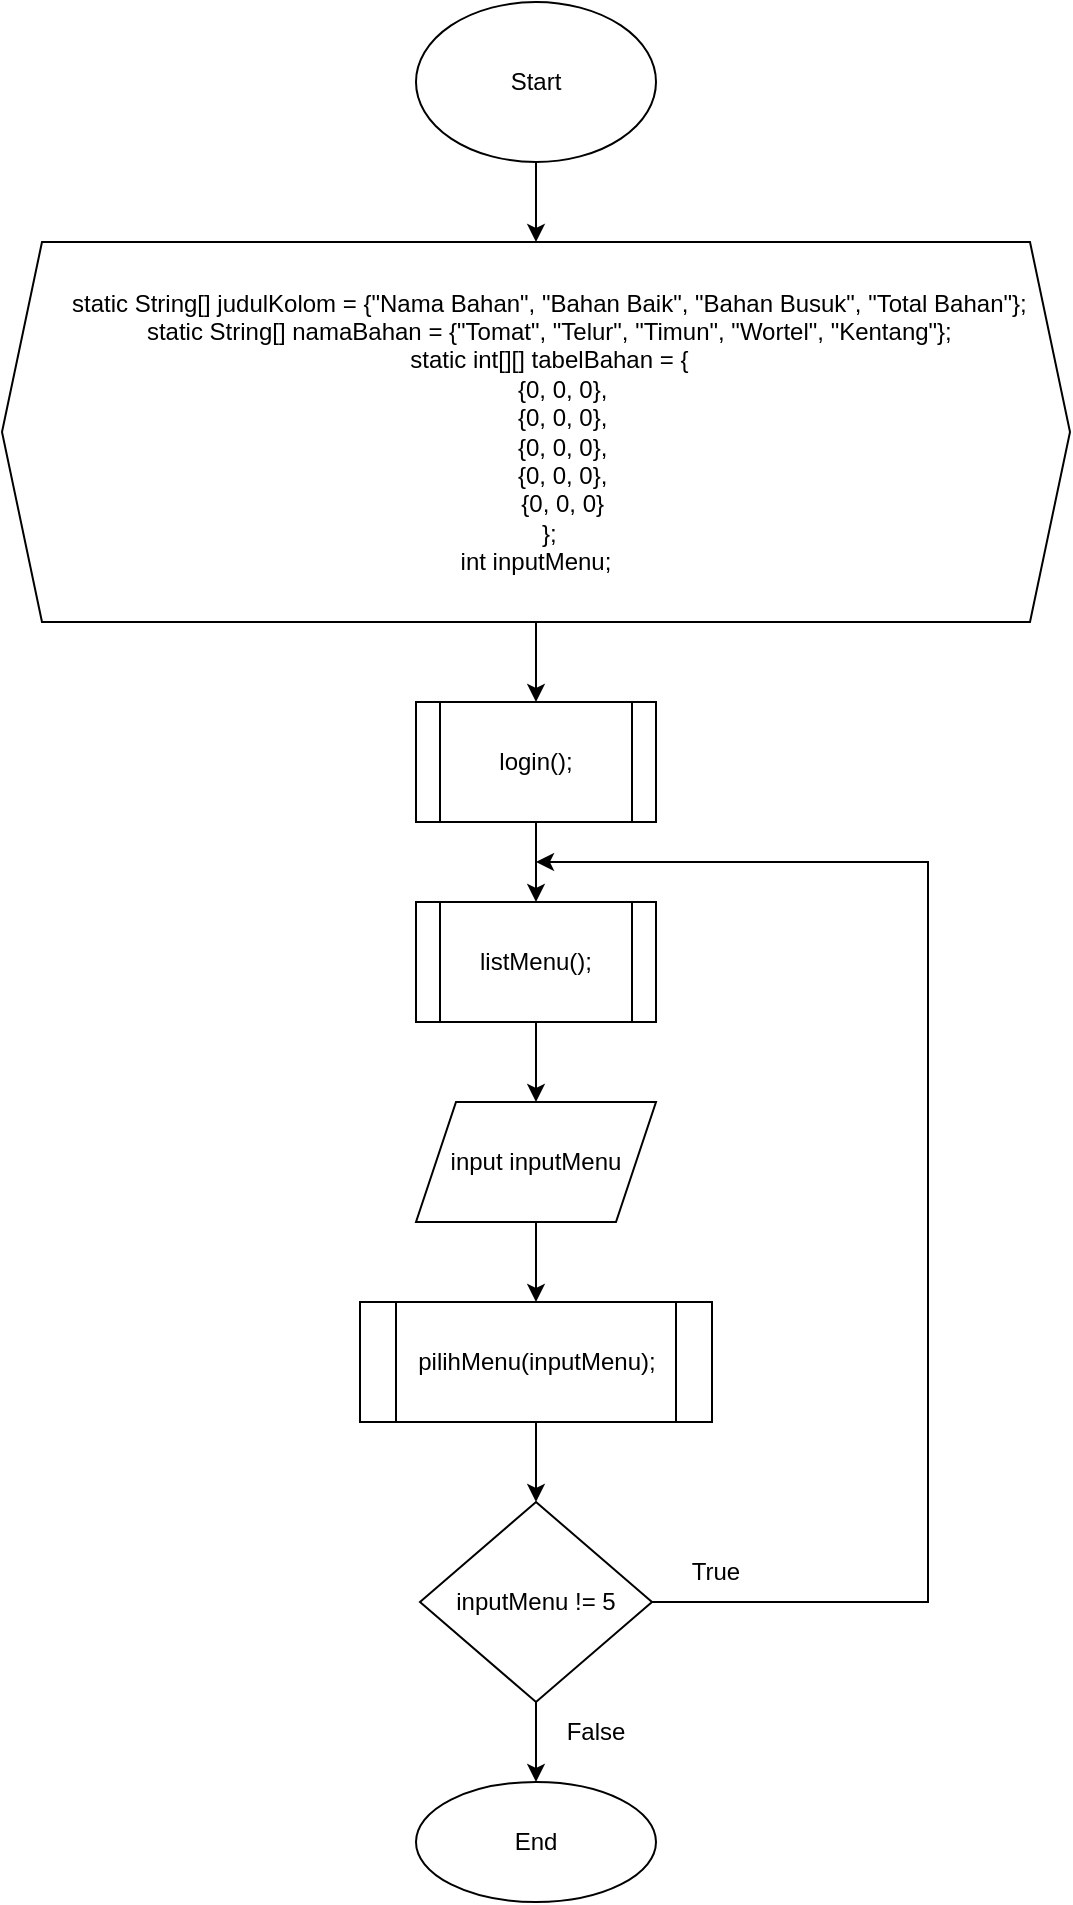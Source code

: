 <mxfile version="20.5.3" type="github" pages="9">
  <diagram id="Zhix4vkLkVhAdCfd1Lj_" name="main">
    <mxGraphModel dx="1264" dy="539" grid="1" gridSize="10" guides="1" tooltips="1" connect="1" arrows="1" fold="1" page="1" pageScale="1" pageWidth="827" pageHeight="1169" math="0" shadow="0">
      <root>
        <mxCell id="0" />
        <mxCell id="1" parent="0" />
        <mxCell id="e0lP8BvbpKI-FnSOR8ue-3" value="" style="edgeStyle=orthogonalEdgeStyle;rounded=0;orthogonalLoop=1;jettySize=auto;html=1;" parent="1" source="e0lP8BvbpKI-FnSOR8ue-1" target="e0lP8BvbpKI-FnSOR8ue-2" edge="1">
          <mxGeometry relative="1" as="geometry" />
        </mxCell>
        <mxCell id="e0lP8BvbpKI-FnSOR8ue-1" value="Start" style="ellipse;whiteSpace=wrap;html=1;" parent="1" vertex="1">
          <mxGeometry x="354" y="30" width="120" height="80" as="geometry" />
        </mxCell>
        <mxCell id="e0lP8BvbpKI-FnSOR8ue-8" value="" style="edgeStyle=orthogonalEdgeStyle;rounded=0;orthogonalLoop=1;jettySize=auto;html=1;" parent="1" source="e0lP8BvbpKI-FnSOR8ue-2" target="e0lP8BvbpKI-FnSOR8ue-7" edge="1">
          <mxGeometry relative="1" as="geometry" />
        </mxCell>
        <mxCell id="e0lP8BvbpKI-FnSOR8ue-2" value="&lt;div&gt;&lt;span style=&quot;background-color: initial;&quot;&gt;&amp;nbsp; &amp;nbsp; static String[] judulKolom = {&quot;Nama Bahan&quot;, &quot;Bahan Baik&quot;, &quot;Bahan Busuk&quot;, &quot;Total Bahan&quot;};&lt;/span&gt;&lt;br&gt;&lt;/div&gt;&lt;div&gt;&amp;nbsp; &amp;nbsp; static String[] namaBahan = {&quot;Tomat&quot;, &quot;Telur&quot;, &quot;Timun&quot;, &quot;Wortel&quot;, &quot;Kentang&quot;};&lt;/div&gt;&lt;div&gt;&amp;nbsp; &amp;nbsp; static int[][] tabelBahan = {&lt;/div&gt;&lt;div&gt;&amp;nbsp; &amp;nbsp; &amp;nbsp; &amp;nbsp; {0, 0, 0},&lt;/div&gt;&lt;div&gt;&amp;nbsp; &amp;nbsp; &amp;nbsp; &amp;nbsp; {0, 0, 0},&lt;/div&gt;&lt;div&gt;&amp;nbsp; &amp;nbsp; &amp;nbsp; &amp;nbsp; {0, 0, 0},&lt;/div&gt;&lt;div&gt;&amp;nbsp; &amp;nbsp; &amp;nbsp; &amp;nbsp; {0, 0, 0},&lt;/div&gt;&lt;div&gt;&amp;nbsp; &amp;nbsp; &amp;nbsp; &amp;nbsp; {0, 0, 0}&lt;/div&gt;&lt;div&gt;&amp;nbsp; &amp;nbsp; };&lt;/div&gt;&lt;div&gt;int inputMenu;&lt;br&gt;&lt;/div&gt;" style="shape=hexagon;perimeter=hexagonPerimeter2;whiteSpace=wrap;html=1;fixedSize=1;" parent="1" vertex="1">
          <mxGeometry x="147" y="150" width="534" height="190" as="geometry" />
        </mxCell>
        <mxCell id="e0lP8BvbpKI-FnSOR8ue-10" value="" style="edgeStyle=orthogonalEdgeStyle;rounded=0;orthogonalLoop=1;jettySize=auto;html=1;" parent="1" source="e0lP8BvbpKI-FnSOR8ue-7" target="e0lP8BvbpKI-FnSOR8ue-9" edge="1">
          <mxGeometry relative="1" as="geometry" />
        </mxCell>
        <mxCell id="e0lP8BvbpKI-FnSOR8ue-7" value="login();" style="shape=process;whiteSpace=wrap;html=1;backgroundOutline=1;" parent="1" vertex="1">
          <mxGeometry x="354" y="380" width="120" height="60" as="geometry" />
        </mxCell>
        <mxCell id="e0lP8BvbpKI-FnSOR8ue-12" value="" style="edgeStyle=orthogonalEdgeStyle;rounded=0;orthogonalLoop=1;jettySize=auto;html=1;" parent="1" source="e0lP8BvbpKI-FnSOR8ue-9" target="e0lP8BvbpKI-FnSOR8ue-11" edge="1">
          <mxGeometry relative="1" as="geometry" />
        </mxCell>
        <mxCell id="e0lP8BvbpKI-FnSOR8ue-9" value="listMenu();" style="shape=process;whiteSpace=wrap;html=1;backgroundOutline=1;" parent="1" vertex="1">
          <mxGeometry x="354" y="480" width="120" height="60" as="geometry" />
        </mxCell>
        <mxCell id="e0lP8BvbpKI-FnSOR8ue-14" value="" style="edgeStyle=orthogonalEdgeStyle;rounded=0;orthogonalLoop=1;jettySize=auto;html=1;" parent="1" source="e0lP8BvbpKI-FnSOR8ue-11" target="e0lP8BvbpKI-FnSOR8ue-13" edge="1">
          <mxGeometry relative="1" as="geometry" />
        </mxCell>
        <mxCell id="e0lP8BvbpKI-FnSOR8ue-11" value="input inputMenu" style="shape=parallelogram;perimeter=parallelogramPerimeter;whiteSpace=wrap;html=1;fixedSize=1;" parent="1" vertex="1">
          <mxGeometry x="354" y="580" width="120" height="60" as="geometry" />
        </mxCell>
        <mxCell id="e0lP8BvbpKI-FnSOR8ue-16" value="" style="edgeStyle=orthogonalEdgeStyle;rounded=0;orthogonalLoop=1;jettySize=auto;html=1;" parent="1" source="e0lP8BvbpKI-FnSOR8ue-13" target="e0lP8BvbpKI-FnSOR8ue-15" edge="1">
          <mxGeometry relative="1" as="geometry" />
        </mxCell>
        <mxCell id="e0lP8BvbpKI-FnSOR8ue-13" value="pilihMenu(inputMenu);" style="shape=process;whiteSpace=wrap;html=1;backgroundOutline=1;" parent="1" vertex="1">
          <mxGeometry x="326" y="680" width="176" height="60" as="geometry" />
        </mxCell>
        <mxCell id="e0lP8BvbpKI-FnSOR8ue-18" value="" style="edgeStyle=orthogonalEdgeStyle;rounded=0;orthogonalLoop=1;jettySize=auto;html=1;" parent="1" source="e0lP8BvbpKI-FnSOR8ue-15" target="e0lP8BvbpKI-FnSOR8ue-17" edge="1">
          <mxGeometry relative="1" as="geometry" />
        </mxCell>
        <mxCell id="e0lP8BvbpKI-FnSOR8ue-19" style="edgeStyle=orthogonalEdgeStyle;rounded=0;orthogonalLoop=1;jettySize=auto;html=1;exitX=1;exitY=0.5;exitDx=0;exitDy=0;" parent="1" source="e0lP8BvbpKI-FnSOR8ue-15" edge="1">
          <mxGeometry relative="1" as="geometry">
            <mxPoint x="414" y="460" as="targetPoint" />
            <Array as="points">
              <mxPoint x="610" y="830" />
              <mxPoint x="610" y="460" />
              <mxPoint x="474" y="460" />
            </Array>
          </mxGeometry>
        </mxCell>
        <mxCell id="e0lP8BvbpKI-FnSOR8ue-15" value="inputMenu != 5" style="rhombus;whiteSpace=wrap;html=1;" parent="1" vertex="1">
          <mxGeometry x="356" y="780" width="116" height="100" as="geometry" />
        </mxCell>
        <mxCell id="e0lP8BvbpKI-FnSOR8ue-17" value="End" style="ellipse;whiteSpace=wrap;html=1;" parent="1" vertex="1">
          <mxGeometry x="354" y="920" width="120" height="60" as="geometry" />
        </mxCell>
        <mxCell id="e0lP8BvbpKI-FnSOR8ue-20" value="True" style="text;html=1;strokeColor=none;fillColor=none;align=center;verticalAlign=middle;whiteSpace=wrap;rounded=0;" parent="1" vertex="1">
          <mxGeometry x="474" y="800" width="60" height="30" as="geometry" />
        </mxCell>
        <mxCell id="e0lP8BvbpKI-FnSOR8ue-21" value="False" style="text;html=1;strokeColor=none;fillColor=none;align=center;verticalAlign=middle;whiteSpace=wrap;rounded=0;" parent="1" vertex="1">
          <mxGeometry x="414" y="880" width="60" height="30" as="geometry" />
        </mxCell>
      </root>
    </mxGraphModel>
  </diagram>
  <diagram id="_NDZXdFGFRYtInHmxb2F" name="time">
    <mxGraphModel dx="1264" dy="539" grid="1" gridSize="10" guides="1" tooltips="1" connect="1" arrows="1" fold="1" page="1" pageScale="1" pageWidth="827" pageHeight="1169" math="0" shadow="0">
      <root>
        <mxCell id="0" />
        <mxCell id="1" parent="0" />
        <mxCell id="0OocWu03tkYAI7l0xfqw-3" value="" style="edgeStyle=orthogonalEdgeStyle;rounded=0;orthogonalLoop=1;jettySize=auto;html=1;" parent="1" source="0OocWu03tkYAI7l0xfqw-1" target="0OocWu03tkYAI7l0xfqw-2" edge="1">
          <mxGeometry relative="1" as="geometry" />
        </mxCell>
        <mxCell id="0OocWu03tkYAI7l0xfqw-1" value="time()" style="ellipse;whiteSpace=wrap;html=1;" parent="1" vertex="1">
          <mxGeometry x="350" y="40" width="120" height="70" as="geometry" />
        </mxCell>
        <mxCell id="0OocWu03tkYAI7l0xfqw-5" value="" style="edgeStyle=orthogonalEdgeStyle;rounded=0;orthogonalLoop=1;jettySize=auto;html=1;" parent="1" source="0OocWu03tkYAI7l0xfqw-2" target="0OocWu03tkYAI7l0xfqw-4" edge="1">
          <mxGeometry relative="1" as="geometry" />
        </mxCell>
        <mxCell id="0OocWu03tkYAI7l0xfqw-2" value="&lt;div&gt;LocalDateTime realtime = LocalDateTime.now();&lt;/div&gt;&lt;div&gt;&amp;nbsp; &amp;nbsp; DateTimeFormatter formatted = DateTimeFormatter.ofPattern(&quot;EEEE, dd MMMM yyyy | HH:mm:ss&quot;);&lt;/div&gt;&lt;div&gt;&amp;nbsp; &amp;nbsp; String waktu = realtime.format(formatted);&lt;/div&gt;" style="shape=hexagon;perimeter=hexagonPerimeter2;whiteSpace=wrap;html=1;fixedSize=1;" parent="1" vertex="1">
          <mxGeometry x="120" y="150" width="580" height="90" as="geometry" />
        </mxCell>
        <mxCell id="0OocWu03tkYAI7l0xfqw-7" style="edgeStyle=orthogonalEdgeStyle;rounded=0;orthogonalLoop=1;jettySize=auto;html=1;exitX=0.5;exitY=1;exitDx=0;exitDy=0;entryX=0.5;entryY=0;entryDx=0;entryDy=0;" parent="1" source="0OocWu03tkYAI7l0xfqw-4" target="0OocWu03tkYAI7l0xfqw-6" edge="1">
          <mxGeometry relative="1" as="geometry" />
        </mxCell>
        <mxCell id="0OocWu03tkYAI7l0xfqw-4" value="print waktu" style="whiteSpace=wrap;html=1;" parent="1" vertex="1">
          <mxGeometry x="350" y="290" width="120" height="60" as="geometry" />
        </mxCell>
        <mxCell id="0OocWu03tkYAI7l0xfqw-6" value="return" style="ellipse;whiteSpace=wrap;html=1;" parent="1" vertex="1">
          <mxGeometry x="350" y="390" width="120" height="60" as="geometry" />
        </mxCell>
      </root>
    </mxGraphModel>
  </diagram>
  <diagram id="kxfaUF5rJcpw0Y5cp9gm" name="login">
    <mxGraphModel dx="1264" dy="539" grid="1" gridSize="10" guides="1" tooltips="1" connect="1" arrows="1" fold="1" page="1" pageScale="1" pageWidth="827" pageHeight="1169" math="0" shadow="0">
      <root>
        <mxCell id="0" />
        <mxCell id="1" parent="0" />
        <mxCell id="H6X9lI4uTNKZfQ2rzHoF-4" value="" style="edgeStyle=orthogonalEdgeStyle;rounded=0;orthogonalLoop=1;jettySize=auto;html=1;" parent="1" source="H6X9lI4uTNKZfQ2rzHoF-2" target="H6X9lI4uTNKZfQ2rzHoF-3" edge="1">
          <mxGeometry relative="1" as="geometry" />
        </mxCell>
        <mxCell id="H6X9lI4uTNKZfQ2rzHoF-2" value="login()" style="ellipse;whiteSpace=wrap;html=1;" parent="1" vertex="1">
          <mxGeometry x="354" y="50" width="120" height="80" as="geometry" />
        </mxCell>
        <mxCell id="DgRfjs2XJLAv0GOmimuZ-2" value="" style="edgeStyle=orthogonalEdgeStyle;rounded=0;orthogonalLoop=1;jettySize=auto;html=1;" parent="1" source="H6X9lI4uTNKZfQ2rzHoF-3" target="DgRfjs2XJLAv0GOmimuZ-1" edge="1">
          <mxGeometry relative="1" as="geometry" />
        </mxCell>
        <mxCell id="H6X9lI4uTNKZfQ2rzHoF-3" value="&lt;div&gt;String username = &quot;admin&quot;;&lt;/div&gt;&lt;div&gt;&lt;span style=&quot;background-color: initial;&quot;&gt;String password = &quot;admin&quot;;&lt;/span&gt;&lt;/div&gt;&lt;div&gt;&lt;span style=&quot;background-color: initial;&quot;&gt;String cekUsername, cekPassword;&lt;/span&gt;&lt;/div&gt;" style="shape=hexagon;perimeter=hexagonPerimeter2;whiteSpace=wrap;html=1;fixedSize=1;align=center;" parent="1" vertex="1">
          <mxGeometry x="286" y="170" width="256" height="100" as="geometry" />
        </mxCell>
        <mxCell id="DgRfjs2XJLAv0GOmimuZ-9" value="" style="edgeStyle=orthogonalEdgeStyle;rounded=0;orthogonalLoop=1;jettySize=auto;html=1;" parent="1" source="DgRfjs2XJLAv0GOmimuZ-1" target="DgRfjs2XJLAv0GOmimuZ-8" edge="1">
          <mxGeometry relative="1" as="geometry" />
        </mxCell>
        <mxCell id="DgRfjs2XJLAv0GOmimuZ-1" value="print &quot;Masukkan Username&quot;" style="whiteSpace=wrap;html=1;" parent="1" vertex="1">
          <mxGeometry x="357" y="320" width="114" height="60" as="geometry" />
        </mxCell>
        <mxCell id="DgRfjs2XJLAv0GOmimuZ-11" style="edgeStyle=orthogonalEdgeStyle;rounded=0;orthogonalLoop=1;jettySize=auto;html=1;exitX=0.5;exitY=1;exitDx=0;exitDy=0;entryX=0.5;entryY=0;entryDx=0;entryDy=0;" parent="1" source="DgRfjs2XJLAv0GOmimuZ-8" target="DgRfjs2XJLAv0GOmimuZ-10" edge="1">
          <mxGeometry relative="1" as="geometry" />
        </mxCell>
        <mxCell id="DgRfjs2XJLAv0GOmimuZ-8" value="input cekUsername" style="shape=parallelogram;perimeter=parallelogramPerimeter;whiteSpace=wrap;html=1;fixedSize=1;" parent="1" vertex="1">
          <mxGeometry x="331" y="410" width="166" height="60" as="geometry" />
        </mxCell>
        <mxCell id="DgRfjs2XJLAv0GOmimuZ-13" value="" style="edgeStyle=orthogonalEdgeStyle;rounded=0;orthogonalLoop=1;jettySize=auto;html=1;" parent="1" source="DgRfjs2XJLAv0GOmimuZ-10" target="DgRfjs2XJLAv0GOmimuZ-12" edge="1">
          <mxGeometry relative="1" as="geometry" />
        </mxCell>
        <mxCell id="DgRfjs2XJLAv0GOmimuZ-15" value="" style="edgeStyle=orthogonalEdgeStyle;rounded=0;orthogonalLoop=1;jettySize=auto;html=1;" parent="1" source="DgRfjs2XJLAv0GOmimuZ-10" target="DgRfjs2XJLAv0GOmimuZ-14" edge="1">
          <mxGeometry relative="1" as="geometry" />
        </mxCell>
        <mxCell id="DgRfjs2XJLAv0GOmimuZ-10" value="cekUsername.&lt;br&gt;equals(username)" style="rhombus;whiteSpace=wrap;html=1;" parent="1" vertex="1">
          <mxGeometry x="349" y="505" width="129" height="125" as="geometry" />
        </mxCell>
        <mxCell id="DgRfjs2XJLAv0GOmimuZ-17" value="" style="edgeStyle=orthogonalEdgeStyle;rounded=0;orthogonalLoop=1;jettySize=auto;html=1;" parent="1" source="DgRfjs2XJLAv0GOmimuZ-12" target="DgRfjs2XJLAv0GOmimuZ-16" edge="1">
          <mxGeometry relative="1" as="geometry" />
        </mxCell>
        <mxCell id="DgRfjs2XJLAv0GOmimuZ-12" value="break" style="whiteSpace=wrap;html=1;" parent="1" vertex="1">
          <mxGeometry x="354" y="660" width="120" height="60" as="geometry" />
        </mxCell>
        <mxCell id="DgRfjs2XJLAv0GOmimuZ-18" style="edgeStyle=orthogonalEdgeStyle;rounded=0;orthogonalLoop=1;jettySize=auto;html=1;exitX=0.5;exitY=1;exitDx=0;exitDy=0;" parent="1" source="DgRfjs2XJLAv0GOmimuZ-14" edge="1">
          <mxGeometry relative="1" as="geometry">
            <mxPoint x="414" y="740" as="targetPoint" />
            <Array as="points">
              <mxPoint x="623" y="740" />
              <mxPoint x="477" y="740" />
            </Array>
          </mxGeometry>
        </mxCell>
        <mxCell id="DgRfjs2XJLAv0GOmimuZ-14" value="print &quot;Username tidak ditemukan!&quot;" style="whiteSpace=wrap;html=1;" parent="1" vertex="1">
          <mxGeometry x="562.5" y="537.5" width="120" height="60" as="geometry" />
        </mxCell>
        <mxCell id="DgRfjs2XJLAv0GOmimuZ-19" style="edgeStyle=orthogonalEdgeStyle;rounded=0;orthogonalLoop=1;jettySize=auto;html=1;exitX=0;exitY=0.5;exitDx=0;exitDy=0;" parent="1" source="DgRfjs2XJLAv0GOmimuZ-16" edge="1">
          <mxGeometry relative="1" as="geometry">
            <mxPoint x="414" y="290" as="targetPoint" />
            <Array as="points">
              <mxPoint x="240" y="815" />
              <mxPoint x="240" y="290" />
              <mxPoint x="346" y="290" />
            </Array>
          </mxGeometry>
        </mxCell>
        <mxCell id="DgRfjs2XJLAv0GOmimuZ-21" value="" style="edgeStyle=orthogonalEdgeStyle;rounded=0;orthogonalLoop=1;jettySize=auto;html=1;" parent="1" source="DgRfjs2XJLAv0GOmimuZ-16" target="DgRfjs2XJLAv0GOmimuZ-20" edge="1">
          <mxGeometry relative="1" as="geometry" />
        </mxCell>
        <mxCell id="DgRfjs2XJLAv0GOmimuZ-16" value="cekUsername != username" style="rhombus;whiteSpace=wrap;html=1;" parent="1" vertex="1">
          <mxGeometry x="351" y="760" width="126" height="110" as="geometry" />
        </mxCell>
        <mxCell id="DgRfjs2XJLAv0GOmimuZ-31" style="edgeStyle=orthogonalEdgeStyle;rounded=0;orthogonalLoop=1;jettySize=auto;html=1;exitX=0.5;exitY=1;exitDx=0;exitDy=0;entryX=0.5;entryY=0;entryDx=0;entryDy=0;" parent="1" source="DgRfjs2XJLAv0GOmimuZ-20" target="DgRfjs2XJLAv0GOmimuZ-23" edge="1">
          <mxGeometry relative="1" as="geometry" />
        </mxCell>
        <mxCell id="DgRfjs2XJLAv0GOmimuZ-20" value="print &quot;Masukkan Password&quot;" style="whiteSpace=wrap;html=1;" parent="1" vertex="1">
          <mxGeometry x="354" y="910" width="120" height="60" as="geometry" />
        </mxCell>
        <mxCell id="DgRfjs2XJLAv0GOmimuZ-22" style="edgeStyle=orthogonalEdgeStyle;rounded=0;orthogonalLoop=1;jettySize=auto;html=1;exitX=0.5;exitY=1;exitDx=0;exitDy=0;entryX=0.5;entryY=0;entryDx=0;entryDy=0;" parent="1" source="DgRfjs2XJLAv0GOmimuZ-23" target="DgRfjs2XJLAv0GOmimuZ-26" edge="1">
          <mxGeometry relative="1" as="geometry" />
        </mxCell>
        <mxCell id="DgRfjs2XJLAv0GOmimuZ-23" value="input cekPassword" style="shape=parallelogram;perimeter=parallelogramPerimeter;whiteSpace=wrap;html=1;fixedSize=1;" parent="1" vertex="1">
          <mxGeometry x="331" y="1010" width="166" height="60" as="geometry" />
        </mxCell>
        <mxCell id="DgRfjs2XJLAv0GOmimuZ-24" value="" style="edgeStyle=orthogonalEdgeStyle;rounded=0;orthogonalLoop=1;jettySize=auto;html=1;" parent="1" source="DgRfjs2XJLAv0GOmimuZ-26" target="DgRfjs2XJLAv0GOmimuZ-28" edge="1">
          <mxGeometry relative="1" as="geometry" />
        </mxCell>
        <mxCell id="DgRfjs2XJLAv0GOmimuZ-25" value="" style="edgeStyle=orthogonalEdgeStyle;rounded=0;orthogonalLoop=1;jettySize=auto;html=1;" parent="1" source="DgRfjs2XJLAv0GOmimuZ-26" target="DgRfjs2XJLAv0GOmimuZ-30" edge="1">
          <mxGeometry relative="1" as="geometry" />
        </mxCell>
        <mxCell id="DgRfjs2XJLAv0GOmimuZ-26" value="cekPassword.&lt;br&gt;equals(password)" style="rhombus;whiteSpace=wrap;html=1;" parent="1" vertex="1">
          <mxGeometry x="349" y="1105" width="129" height="125" as="geometry" />
        </mxCell>
        <mxCell id="DgRfjs2XJLAv0GOmimuZ-27" value="" style="edgeStyle=orthogonalEdgeStyle;rounded=0;orthogonalLoop=1;jettySize=auto;html=1;" parent="1" source="DgRfjs2XJLAv0GOmimuZ-28" edge="1">
          <mxGeometry relative="1" as="geometry">
            <mxPoint x="414" y="1360" as="targetPoint" />
          </mxGeometry>
        </mxCell>
        <mxCell id="DgRfjs2XJLAv0GOmimuZ-28" value="break" style="whiteSpace=wrap;html=1;" parent="1" vertex="1">
          <mxGeometry x="354" y="1260" width="120" height="60" as="geometry" />
        </mxCell>
        <mxCell id="DgRfjs2XJLAv0GOmimuZ-29" style="edgeStyle=orthogonalEdgeStyle;rounded=0;orthogonalLoop=1;jettySize=auto;html=1;exitX=0.5;exitY=1;exitDx=0;exitDy=0;" parent="1" source="DgRfjs2XJLAv0GOmimuZ-30" edge="1">
          <mxGeometry relative="1" as="geometry">
            <mxPoint x="414" y="1340" as="targetPoint" />
            <Array as="points">
              <mxPoint x="623" y="1340" />
              <mxPoint x="477" y="1340" />
            </Array>
          </mxGeometry>
        </mxCell>
        <mxCell id="DgRfjs2XJLAv0GOmimuZ-30" value="print &quot;Password salah!&quot;" style="whiteSpace=wrap;html=1;" parent="1" vertex="1">
          <mxGeometry x="562.5" y="1137.5" width="120" height="60" as="geometry" />
        </mxCell>
        <mxCell id="DgRfjs2XJLAv0GOmimuZ-32" style="edgeStyle=orthogonalEdgeStyle;rounded=0;orthogonalLoop=1;jettySize=auto;html=1;exitX=0;exitY=0.5;exitDx=0;exitDy=0;" parent="1" source="DgRfjs2XJLAv0GOmimuZ-33" edge="1">
          <mxGeometry relative="1" as="geometry">
            <mxPoint x="414" y="890" as="targetPoint" />
            <Array as="points">
              <mxPoint x="240" y="1415" />
              <mxPoint x="240" y="890" />
              <mxPoint x="346" y="890" />
            </Array>
          </mxGeometry>
        </mxCell>
        <mxCell id="DgRfjs2XJLAv0GOmimuZ-43" value="" style="edgeStyle=orthogonalEdgeStyle;rounded=0;orthogonalLoop=1;jettySize=auto;html=1;" parent="1" source="DgRfjs2XJLAv0GOmimuZ-33" target="DgRfjs2XJLAv0GOmimuZ-42" edge="1">
          <mxGeometry relative="1" as="geometry" />
        </mxCell>
        <mxCell id="DgRfjs2XJLAv0GOmimuZ-33" value="cekPassword != password" style="rhombus;whiteSpace=wrap;html=1;" parent="1" vertex="1">
          <mxGeometry x="351" y="1360" width="126" height="110" as="geometry" />
        </mxCell>
        <mxCell id="DgRfjs2XJLAv0GOmimuZ-34" value="False" style="text;html=1;strokeColor=none;fillColor=none;align=center;verticalAlign=middle;whiteSpace=wrap;rounded=0;" parent="1" vertex="1">
          <mxGeometry x="478" y="537.5" width="60" height="30" as="geometry" />
        </mxCell>
        <mxCell id="DgRfjs2XJLAv0GOmimuZ-35" value="True" style="text;html=1;strokeColor=none;fillColor=none;align=center;verticalAlign=middle;whiteSpace=wrap;rounded=0;" parent="1" vertex="1">
          <mxGeometry x="414" y="630" width="60" height="30" as="geometry" />
        </mxCell>
        <mxCell id="DgRfjs2XJLAv0GOmimuZ-36" value="False" style="text;html=1;strokeColor=none;fillColor=none;align=center;verticalAlign=middle;whiteSpace=wrap;rounded=0;" parent="1" vertex="1">
          <mxGeometry x="417" y="870" width="60" height="30" as="geometry" />
        </mxCell>
        <mxCell id="DgRfjs2XJLAv0GOmimuZ-37" value="True" style="text;html=1;strokeColor=none;fillColor=none;align=center;verticalAlign=middle;whiteSpace=wrap;rounded=0;" parent="1" vertex="1">
          <mxGeometry x="294" y="780" width="60" height="30" as="geometry" />
        </mxCell>
        <mxCell id="DgRfjs2XJLAv0GOmimuZ-38" value="False" style="text;html=1;strokeColor=none;fillColor=none;align=center;verticalAlign=middle;whiteSpace=wrap;rounded=0;" parent="1" vertex="1">
          <mxGeometry x="478" y="1137.5" width="60" height="30" as="geometry" />
        </mxCell>
        <mxCell id="DgRfjs2XJLAv0GOmimuZ-39" value="True" style="text;html=1;strokeColor=none;fillColor=none;align=center;verticalAlign=middle;whiteSpace=wrap;rounded=0;" parent="1" vertex="1">
          <mxGeometry x="414" y="1230" width="60" height="30" as="geometry" />
        </mxCell>
        <mxCell id="DgRfjs2XJLAv0GOmimuZ-40" value="False" style="text;html=1;strokeColor=none;fillColor=none;align=center;verticalAlign=middle;whiteSpace=wrap;rounded=0;" parent="1" vertex="1">
          <mxGeometry x="417" y="1470" width="60" height="30" as="geometry" />
        </mxCell>
        <mxCell id="DgRfjs2XJLAv0GOmimuZ-41" value="True" style="text;html=1;strokeColor=none;fillColor=none;align=center;verticalAlign=middle;whiteSpace=wrap;rounded=0;" parent="1" vertex="1">
          <mxGeometry x="294" y="1380" width="60" height="30" as="geometry" />
        </mxCell>
        <mxCell id="DgRfjs2XJLAv0GOmimuZ-42" value="return" style="ellipse;whiteSpace=wrap;html=1;" parent="1" vertex="1">
          <mxGeometry x="354" y="1510" width="120" height="60" as="geometry" />
        </mxCell>
      </root>
    </mxGraphModel>
  </diagram>
  <diagram id="7h1E0EZ18q7JcqgW6Prx" name="listMenu">
    <mxGraphModel dx="1264" dy="539" grid="1" gridSize="10" guides="1" tooltips="1" connect="1" arrows="1" fold="1" page="1" pageScale="1" pageWidth="827" pageHeight="1169" math="0" shadow="0">
      <root>
        <mxCell id="0" />
        <mxCell id="1" parent="0" />
        <mxCell id="lf-YmvhkCRjVcFSo1aFq-3" value="" style="edgeStyle=orthogonalEdgeStyle;rounded=0;orthogonalLoop=1;jettySize=auto;html=1;" edge="1" parent="1" source="lf-YmvhkCRjVcFSo1aFq-1" target="lf-YmvhkCRjVcFSo1aFq-2">
          <mxGeometry relative="1" as="geometry" />
        </mxCell>
        <mxCell id="lf-YmvhkCRjVcFSo1aFq-1" value="listMenu()" style="ellipse;whiteSpace=wrap;html=1;" vertex="1" parent="1">
          <mxGeometry x="354" y="30" width="120" height="80" as="geometry" />
        </mxCell>
        <mxCell id="lf-YmvhkCRjVcFSo1aFq-5" value="" style="edgeStyle=orthogonalEdgeStyle;rounded=0;orthogonalLoop=1;jettySize=auto;html=1;" edge="1" parent="1" source="lf-YmvhkCRjVcFSo1aFq-2" target="lf-YmvhkCRjVcFSo1aFq-4">
          <mxGeometry relative="1" as="geometry" />
        </mxCell>
        <mxCell id="lf-YmvhkCRjVcFSo1aFq-2" value="&lt;div style=&quot;text-align: center;&quot;&gt;&lt;span style=&quot;background-color: initial;&quot;&gt;print&lt;/span&gt;&lt;/div&gt;&lt;div style=&quot;text-align: center;&quot;&gt;&lt;span style=&quot;background-color: initial;&quot;&gt;&lt;br&gt;&lt;/span&gt;&lt;/div&gt;&lt;div&gt;&quot;==========================================================================================&lt;/div&gt;&lt;div&gt;&lt;span style=&quot;&quot;&gt;		&lt;/span&gt;&lt;span style=&quot;white-space: pre;&quot;&gt;	&lt;/span&gt;&lt;span style=&quot;white-space: pre;&quot;&gt;	&lt;/span&gt;&lt;span style=&quot;white-space: pre;&quot;&gt;	&lt;span style=&quot;white-space: pre;&quot;&gt;	&lt;/span&gt;&lt;span style=&quot;white-space: pre;&quot;&gt;	&lt;/span&gt;&lt;/span&gt;Restoran [Mamdulugaksih?]&lt;/div&gt;&lt;div&gt;&lt;span style=&quot;&quot;&gt;	&lt;/span&gt;&amp;nbsp; &amp;nbsp;&lt;span style=&quot;white-space: pre;&quot;&gt;	&lt;/span&gt;&lt;span style=&quot;white-space: pre;&quot;&gt;	&lt;/span&gt;&lt;span style=&quot;white-space: pre;&quot;&gt;	&lt;span style=&quot;white-space: pre;&quot;&gt;	&lt;/span&gt;&lt;span style=&quot;white-space: pre;&quot;&gt;	&lt;/span&gt;&lt;/span&gt;Jl. Sumbersari Gg. 7 No. 44&lt;/div&gt;&lt;div&gt;&lt;span style=&quot;&quot;&gt;			&lt;/span&gt;&lt;span style=&quot;white-space: pre;&quot;&gt;	&lt;/span&gt;&lt;span style=&quot;white-space: pre;&quot;&gt;	&lt;/span&gt;&lt;span style=&quot;white-space: pre;&quot;&gt;	&lt;span style=&quot;white-space: pre;&quot;&gt;	&lt;span style=&quot;white-space: pre;&quot;&gt;	&lt;/span&gt;&lt;/span&gt;&lt;/span&gt;&lt;span style=&quot;white-space: pre;&quot;&gt;	&lt;/span&gt;Lowokwaru, Malang&lt;/div&gt;&lt;div&gt;==========================================================================================&lt;/div&gt;&lt;div&gt;[1] Tambahkan Stok Bahan&lt;/div&gt;&lt;div&gt;[2] Ambil Stok Bahan&lt;/div&gt;&lt;div&gt;[3] Cari Bahan&lt;/div&gt;&lt;div&gt;[4] Laporan Bahan&lt;/div&gt;&lt;div&gt;[5] Keluar dari Program&lt;/div&gt;&lt;div&gt;==========================================================================================&quot;&lt;/div&gt;" style="whiteSpace=wrap;html=1;align=left;" vertex="1" parent="1">
          <mxGeometry x="89.5" y="150" width="649" height="220" as="geometry" />
        </mxCell>
        <mxCell id="lf-YmvhkCRjVcFSo1aFq-4" value="return" style="ellipse;whiteSpace=wrap;html=1;align=center;" vertex="1" parent="1">
          <mxGeometry x="354" y="430" width="120" height="60" as="geometry" />
        </mxCell>
      </root>
    </mxGraphModel>
  </diagram>
  <diagram id="HuODC7ieoM_WbAsAb2Y9" name="pilihMenu">
    <mxGraphModel dx="1264" dy="539" grid="1" gridSize="10" guides="1" tooltips="1" connect="1" arrows="1" fold="1" page="1" pageScale="1" pageWidth="827" pageHeight="1169" math="0" shadow="0">
      <root>
        <mxCell id="0" />
        <mxCell id="1" parent="0" />
        <mxCell id="3oJlkydfAMUvoJ6aopdo-3" value="" style="edgeStyle=orthogonalEdgeStyle;rounded=0;orthogonalLoop=1;jettySize=auto;html=1;" edge="1" parent="1" source="3oJlkydfAMUvoJ6aopdo-1" target="3oJlkydfAMUvoJ6aopdo-2">
          <mxGeometry relative="1" as="geometry" />
        </mxCell>
        <mxCell id="3oJlkydfAMUvoJ6aopdo-1" value="pilihMenu(int inputMenu)" style="ellipse;whiteSpace=wrap;html=1;" vertex="1" parent="1">
          <mxGeometry x="14" y="40" width="150" height="80" as="geometry" />
        </mxCell>
        <mxCell id="3oJlkydfAMUvoJ6aopdo-5" value="" style="edgeStyle=orthogonalEdgeStyle;rounded=0;orthogonalLoop=1;jettySize=auto;html=1;" edge="1" parent="1" source="3oJlkydfAMUvoJ6aopdo-2" target="3oJlkydfAMUvoJ6aopdo-4">
          <mxGeometry relative="1" as="geometry" />
        </mxCell>
        <mxCell id="3oJlkydfAMUvoJ6aopdo-2" value="switch(inputMenu)" style="whiteSpace=wrap;html=1;" vertex="1" parent="1">
          <mxGeometry x="29" y="160" width="120" height="60" as="geometry" />
        </mxCell>
        <mxCell id="3oJlkydfAMUvoJ6aopdo-7" value="" style="edgeStyle=orthogonalEdgeStyle;rounded=0;orthogonalLoop=1;jettySize=auto;html=1;" edge="1" parent="1" source="3oJlkydfAMUvoJ6aopdo-4" target="3oJlkydfAMUvoJ6aopdo-6">
          <mxGeometry relative="1" as="geometry" />
        </mxCell>
        <mxCell id="3oJlkydfAMUvoJ6aopdo-17" value="" style="edgeStyle=orthogonalEdgeStyle;rounded=0;orthogonalLoop=1;jettySize=auto;html=1;" edge="1" parent="1" source="3oJlkydfAMUvoJ6aopdo-4" target="3oJlkydfAMUvoJ6aopdo-16">
          <mxGeometry relative="1" as="geometry" />
        </mxCell>
        <mxCell id="3oJlkydfAMUvoJ6aopdo-4" value="case 1" style="rhombus;whiteSpace=wrap;html=1;" vertex="1" parent="1">
          <mxGeometry x="49" y="290" width="80" height="80" as="geometry" />
        </mxCell>
        <mxCell id="3oJlkydfAMUvoJ6aopdo-9" value="" style="edgeStyle=orthogonalEdgeStyle;rounded=0;orthogonalLoop=1;jettySize=auto;html=1;" edge="1" parent="1" source="3oJlkydfAMUvoJ6aopdo-6" target="3oJlkydfAMUvoJ6aopdo-8">
          <mxGeometry relative="1" as="geometry" />
        </mxCell>
        <mxCell id="T15uMredQ0apFSyGa_Oy-2" value="" style="edgeStyle=orthogonalEdgeStyle;rounded=0;orthogonalLoop=1;jettySize=auto;html=1;" edge="1" parent="1" source="3oJlkydfAMUvoJ6aopdo-6" target="T15uMredQ0apFSyGa_Oy-1">
          <mxGeometry relative="1" as="geometry" />
        </mxCell>
        <mxCell id="3oJlkydfAMUvoJ6aopdo-6" value="case 2" style="rhombus;whiteSpace=wrap;html=1;" vertex="1" parent="1">
          <mxGeometry x="190" y="290" width="80" height="80" as="geometry" />
        </mxCell>
        <mxCell id="3oJlkydfAMUvoJ6aopdo-11" value="" style="edgeStyle=orthogonalEdgeStyle;rounded=0;orthogonalLoop=1;jettySize=auto;html=1;" edge="1" parent="1" source="3oJlkydfAMUvoJ6aopdo-8" target="3oJlkydfAMUvoJ6aopdo-10">
          <mxGeometry relative="1" as="geometry" />
        </mxCell>
        <mxCell id="T15uMredQ0apFSyGa_Oy-4" value="" style="edgeStyle=orthogonalEdgeStyle;rounded=0;orthogonalLoop=1;jettySize=auto;html=1;" edge="1" parent="1" source="3oJlkydfAMUvoJ6aopdo-8" target="T15uMredQ0apFSyGa_Oy-3">
          <mxGeometry relative="1" as="geometry" />
        </mxCell>
        <mxCell id="3oJlkydfAMUvoJ6aopdo-8" value="case 3" style="rhombus;whiteSpace=wrap;html=1;" vertex="1" parent="1">
          <mxGeometry x="330" y="290" width="80" height="80" as="geometry" />
        </mxCell>
        <mxCell id="3oJlkydfAMUvoJ6aopdo-13" value="" style="edgeStyle=orthogonalEdgeStyle;rounded=0;orthogonalLoop=1;jettySize=auto;html=1;" edge="1" parent="1" source="3oJlkydfAMUvoJ6aopdo-10" target="3oJlkydfAMUvoJ6aopdo-12">
          <mxGeometry relative="1" as="geometry" />
        </mxCell>
        <mxCell id="T15uMredQ0apFSyGa_Oy-6" value="" style="edgeStyle=orthogonalEdgeStyle;rounded=0;orthogonalLoop=1;jettySize=auto;html=1;" edge="1" parent="1" source="3oJlkydfAMUvoJ6aopdo-10" target="T15uMredQ0apFSyGa_Oy-5">
          <mxGeometry relative="1" as="geometry" />
        </mxCell>
        <mxCell id="3oJlkydfAMUvoJ6aopdo-10" value="case 4" style="rhombus;whiteSpace=wrap;html=1;" vertex="1" parent="1">
          <mxGeometry x="470" y="290" width="80" height="80" as="geometry" />
        </mxCell>
        <mxCell id="3oJlkydfAMUvoJ6aopdo-15" value="" style="edgeStyle=orthogonalEdgeStyle;rounded=0;orthogonalLoop=1;jettySize=auto;html=1;" edge="1" parent="1" source="3oJlkydfAMUvoJ6aopdo-12" target="3oJlkydfAMUvoJ6aopdo-14">
          <mxGeometry relative="1" as="geometry" />
        </mxCell>
        <mxCell id="T15uMredQ0apFSyGa_Oy-15" style="edgeStyle=orthogonalEdgeStyle;rounded=0;orthogonalLoop=1;jettySize=auto;html=1;exitX=0.5;exitY=1;exitDx=0;exitDy=0;entryX=1;entryY=0.5;entryDx=0;entryDy=0;" edge="1" parent="1" source="3oJlkydfAMUvoJ6aopdo-12" target="T15uMredQ0apFSyGa_Oy-7">
          <mxGeometry relative="1" as="geometry" />
        </mxCell>
        <mxCell id="3oJlkydfAMUvoJ6aopdo-12" value="case 5" style="rhombus;whiteSpace=wrap;html=1;" vertex="1" parent="1">
          <mxGeometry x="590" y="290" width="80" height="80" as="geometry" />
        </mxCell>
        <mxCell id="T15uMredQ0apFSyGa_Oy-17" style="edgeStyle=orthogonalEdgeStyle;rounded=0;orthogonalLoop=1;jettySize=auto;html=1;exitX=0.5;exitY=1;exitDx=0;exitDy=0;" edge="1" parent="1" source="3oJlkydfAMUvoJ6aopdo-14">
          <mxGeometry relative="1" as="geometry">
            <mxPoint x="630" y="450" as="targetPoint" />
            <Array as="points">
              <mxPoint x="765" y="450" />
            </Array>
          </mxGeometry>
        </mxCell>
        <mxCell id="3oJlkydfAMUvoJ6aopdo-14" value="print &quot;Menu yang Anda masukkan salah!&quot;" style="whiteSpace=wrap;html=1;" vertex="1" parent="1">
          <mxGeometry x="710" y="300" width="110" height="60" as="geometry" />
        </mxCell>
        <mxCell id="T15uMredQ0apFSyGa_Oy-8" style="edgeStyle=orthogonalEdgeStyle;rounded=0;orthogonalLoop=1;jettySize=auto;html=1;exitX=0.5;exitY=1;exitDx=0;exitDy=0;entryX=0;entryY=0.5;entryDx=0;entryDy=0;" edge="1" parent="1" source="3oJlkydfAMUvoJ6aopdo-16" target="T15uMredQ0apFSyGa_Oy-7">
          <mxGeometry relative="1" as="geometry" />
        </mxCell>
        <mxCell id="3oJlkydfAMUvoJ6aopdo-16" value="tambahStok();" style="shape=process;whiteSpace=wrap;html=1;backgroundOutline=1;" vertex="1" parent="1">
          <mxGeometry x="29" y="410" width="120" height="60" as="geometry" />
        </mxCell>
        <mxCell id="T15uMredQ0apFSyGa_Oy-14" style="edgeStyle=orthogonalEdgeStyle;rounded=0;orthogonalLoop=1;jettySize=auto;html=1;exitX=0.5;exitY=1;exitDx=0;exitDy=0;" edge="1" parent="1" source="T15uMredQ0apFSyGa_Oy-1">
          <mxGeometry relative="1" as="geometry">
            <mxPoint x="230" y="550" as="targetPoint" />
            <Array as="points">
              <mxPoint x="230" y="550" />
            </Array>
          </mxGeometry>
        </mxCell>
        <mxCell id="T15uMredQ0apFSyGa_Oy-1" value="ambilStok();" style="shape=process;whiteSpace=wrap;html=1;backgroundOutline=1;" vertex="1" parent="1">
          <mxGeometry x="170" y="410" width="120" height="60" as="geometry" />
        </mxCell>
        <mxCell id="T15uMredQ0apFSyGa_Oy-19" style="edgeStyle=orthogonalEdgeStyle;rounded=0;orthogonalLoop=1;jettySize=auto;html=1;exitX=0.5;exitY=1;exitDx=0;exitDy=0;entryX=0.5;entryY=0;entryDx=0;entryDy=0;" edge="1" parent="1" source="T15uMredQ0apFSyGa_Oy-3" target="T15uMredQ0apFSyGa_Oy-7">
          <mxGeometry relative="1" as="geometry" />
        </mxCell>
        <mxCell id="T15uMredQ0apFSyGa_Oy-3" value="cariBahan();" style="shape=process;whiteSpace=wrap;html=1;backgroundOutline=1;" vertex="1" parent="1">
          <mxGeometry x="310" y="410" width="120" height="60" as="geometry" />
        </mxCell>
        <mxCell id="T15uMredQ0apFSyGa_Oy-21" style="edgeStyle=orthogonalEdgeStyle;rounded=0;orthogonalLoop=1;jettySize=auto;html=1;exitX=0.5;exitY=1;exitDx=0;exitDy=0;" edge="1" parent="1" source="T15uMredQ0apFSyGa_Oy-5">
          <mxGeometry relative="1" as="geometry">
            <mxPoint x="510" y="550" as="targetPoint" />
            <Array as="points">
              <mxPoint x="510" y="550" />
            </Array>
          </mxGeometry>
        </mxCell>
        <mxCell id="T15uMredQ0apFSyGa_Oy-5" value="laporanBahan();" style="shape=process;whiteSpace=wrap;html=1;backgroundOutline=1;" vertex="1" parent="1">
          <mxGeometry x="450" y="410" width="120" height="60" as="geometry" />
        </mxCell>
        <mxCell id="T15uMredQ0apFSyGa_Oy-35" style="edgeStyle=orthogonalEdgeStyle;rounded=0;orthogonalLoop=1;jettySize=auto;html=1;exitX=0.5;exitY=1;exitDx=0;exitDy=0;entryX=0.5;entryY=0;entryDx=0;entryDy=0;" edge="1" parent="1" source="T15uMredQ0apFSyGa_Oy-7" target="T15uMredQ0apFSyGa_Oy-34">
          <mxGeometry relative="1" as="geometry" />
        </mxCell>
        <mxCell id="T15uMredQ0apFSyGa_Oy-7" value="break" style="rounded=0;whiteSpace=wrap;html=1;" vertex="1" parent="1">
          <mxGeometry x="310" y="520" width="120" height="60" as="geometry" />
        </mxCell>
        <mxCell id="T15uMredQ0apFSyGa_Oy-22" value="True" style="text;html=1;strokeColor=none;fillColor=none;align=center;verticalAlign=middle;whiteSpace=wrap;rounded=0;" vertex="1" parent="1">
          <mxGeometry x="89" y="370" width="60" height="30" as="geometry" />
        </mxCell>
        <mxCell id="T15uMredQ0apFSyGa_Oy-24" value="True" style="text;html=1;strokeColor=none;fillColor=none;align=center;verticalAlign=middle;whiteSpace=wrap;rounded=0;" vertex="1" parent="1">
          <mxGeometry x="230" y="370" width="60" height="30" as="geometry" />
        </mxCell>
        <mxCell id="T15uMredQ0apFSyGa_Oy-25" value="True" style="text;html=1;strokeColor=none;fillColor=none;align=center;verticalAlign=middle;whiteSpace=wrap;rounded=0;" vertex="1" parent="1">
          <mxGeometry x="369" y="370" width="60" height="30" as="geometry" />
        </mxCell>
        <mxCell id="T15uMredQ0apFSyGa_Oy-26" value="True" style="text;html=1;strokeColor=none;fillColor=none;align=center;verticalAlign=middle;whiteSpace=wrap;rounded=0;" vertex="1" parent="1">
          <mxGeometry x="510" y="370" width="60" height="30" as="geometry" />
        </mxCell>
        <mxCell id="T15uMredQ0apFSyGa_Oy-27" value="True" style="text;html=1;strokeColor=none;fillColor=none;align=center;verticalAlign=middle;whiteSpace=wrap;rounded=0;" vertex="1" parent="1">
          <mxGeometry x="630" y="370" width="60" height="30" as="geometry" />
        </mxCell>
        <mxCell id="T15uMredQ0apFSyGa_Oy-29" value="False" style="text;html=1;strokeColor=none;fillColor=none;align=center;verticalAlign=middle;whiteSpace=wrap;rounded=0;" vertex="1" parent="1">
          <mxGeometry x="129" y="300" width="60" height="30" as="geometry" />
        </mxCell>
        <mxCell id="T15uMredQ0apFSyGa_Oy-30" value="False" style="text;html=1;strokeColor=none;fillColor=none;align=center;verticalAlign=middle;whiteSpace=wrap;rounded=0;" vertex="1" parent="1">
          <mxGeometry x="270" y="300" width="60" height="30" as="geometry" />
        </mxCell>
        <mxCell id="T15uMredQ0apFSyGa_Oy-31" value="False" style="text;html=1;strokeColor=none;fillColor=none;align=center;verticalAlign=middle;whiteSpace=wrap;rounded=0;" vertex="1" parent="1">
          <mxGeometry x="540" y="300" width="60" height="30" as="geometry" />
        </mxCell>
        <mxCell id="T15uMredQ0apFSyGa_Oy-32" value="False" style="text;html=1;strokeColor=none;fillColor=none;align=center;verticalAlign=middle;whiteSpace=wrap;rounded=0;" vertex="1" parent="1">
          <mxGeometry x="409.5" y="300" width="60" height="30" as="geometry" />
        </mxCell>
        <mxCell id="T15uMredQ0apFSyGa_Oy-33" value="False" style="text;html=1;strokeColor=none;fillColor=none;align=center;verticalAlign=middle;whiteSpace=wrap;rounded=0;" vertex="1" parent="1">
          <mxGeometry x="660" y="300" width="60" height="30" as="geometry" />
        </mxCell>
        <mxCell id="T15uMredQ0apFSyGa_Oy-34" value="return" style="ellipse;whiteSpace=wrap;html=1;rounded=0;" vertex="1" parent="1">
          <mxGeometry x="310" y="620" width="120" height="60" as="geometry" />
        </mxCell>
      </root>
    </mxGraphModel>
  </diagram>
  <diagram id="S9EPx9aQOLR2kBYOdEWE" name="tambahStok">
    <mxGraphModel dx="1264" dy="539" grid="1" gridSize="10" guides="1" tooltips="1" connect="1" arrows="1" fold="1" page="1" pageScale="1" pageWidth="827" pageHeight="1169" math="0" shadow="0">
      <root>
        <mxCell id="0" />
        <mxCell id="1" parent="0" />
        <mxCell id="DXmxxmxViYwNDwBrxg6c-2" value="" style="edgeStyle=orthogonalEdgeStyle;rounded=0;orthogonalLoop=1;jettySize=auto;html=1;" parent="1" source="M7Ti9Cqlic7CMh0Zk2a8-1" target="DXmxxmxViYwNDwBrxg6c-1" edge="1">
          <mxGeometry relative="1" as="geometry" />
        </mxCell>
        <mxCell id="M7Ti9Cqlic7CMh0Zk2a8-1" value="tambahStok()" style="ellipse;whiteSpace=wrap;html=1;" parent="1" vertex="1">
          <mxGeometry x="290" y="30" width="120" height="80" as="geometry" />
        </mxCell>
        <mxCell id="DXmxxmxViYwNDwBrxg6c-4" value="" style="edgeStyle=orthogonalEdgeStyle;rounded=0;orthogonalLoop=1;jettySize=auto;html=1;" parent="1" source="DXmxxmxViYwNDwBrxg6c-1" target="DXmxxmxViYwNDwBrxg6c-3" edge="1">
          <mxGeometry relative="1" as="geometry" />
        </mxCell>
        <mxCell id="DXmxxmxViYwNDwBrxg6c-1" value="int tambahBahan;" style="shape=hexagon;perimeter=hexagonPerimeter2;whiteSpace=wrap;html=1;fixedSize=1;" parent="1" vertex="1">
          <mxGeometry x="285" y="140" width="130" height="60" as="geometry" />
        </mxCell>
        <mxCell id="DXmxxmxViYwNDwBrxg6c-6" value="" style="edgeStyle=orthogonalEdgeStyle;rounded=0;orthogonalLoop=1;jettySize=auto;html=1;" parent="1" source="DXmxxmxViYwNDwBrxg6c-3" target="DXmxxmxViYwNDwBrxg6c-5" edge="1">
          <mxGeometry relative="1" as="geometry" />
        </mxCell>
        <mxCell id="DXmxxmxViYwNDwBrxg6c-3" value="int i = 0" style="whiteSpace=wrap;html=1;" parent="1" vertex="1">
          <mxGeometry x="290" y="240" width="120" height="60" as="geometry" />
        </mxCell>
        <mxCell id="DXmxxmxViYwNDwBrxg6c-8" value="" style="edgeStyle=orthogonalEdgeStyle;rounded=0;orthogonalLoop=1;jettySize=auto;html=1;" parent="1" source="DXmxxmxViYwNDwBrxg6c-5" target="DXmxxmxViYwNDwBrxg6c-7" edge="1">
          <mxGeometry relative="1" as="geometry" />
        </mxCell>
        <mxCell id="DXmxxmxViYwNDwBrxg6c-10" value="" style="edgeStyle=orthogonalEdgeStyle;rounded=0;orthogonalLoop=1;jettySize=auto;html=1;" parent="1" source="DXmxxmxViYwNDwBrxg6c-5" target="DXmxxmxViYwNDwBrxg6c-9" edge="1">
          <mxGeometry relative="1" as="geometry" />
        </mxCell>
        <mxCell id="DXmxxmxViYwNDwBrxg6c-5" value="i &amp;lt; namaBahan.length" style="rhombus;whiteSpace=wrap;html=1;" parent="1" vertex="1">
          <mxGeometry x="295" y="370" width="110" height="110" as="geometry" />
        </mxCell>
        <mxCell id="DXmxxmxViYwNDwBrxg6c-12" value="" style="edgeStyle=orthogonalEdgeStyle;rounded=0;orthogonalLoop=1;jettySize=auto;html=1;" parent="1" source="DXmxxmxViYwNDwBrxg6c-7" target="DXmxxmxViYwNDwBrxg6c-11" edge="1">
          <mxGeometry relative="1" as="geometry" />
        </mxCell>
        <mxCell id="DXmxxmxViYwNDwBrxg6c-7" value="print&lt;br&gt;&lt;br&gt;[ + (i+1) + ]&lt;br&gt;namaBahan[i]" style="whiteSpace=wrap;html=1;" parent="1" vertex="1">
          <mxGeometry x="510" y="390" width="120" height="70" as="geometry" />
        </mxCell>
        <mxCell id="DXmxxmxViYwNDwBrxg6c-16" value="" style="edgeStyle=orthogonalEdgeStyle;rounded=0;orthogonalLoop=1;jettySize=auto;html=1;" parent="1" source="DXmxxmxViYwNDwBrxg6c-9" target="DXmxxmxViYwNDwBrxg6c-15" edge="1">
          <mxGeometry relative="1" as="geometry" />
        </mxCell>
        <mxCell id="DXmxxmxViYwNDwBrxg6c-9" value="print&lt;br&gt;&lt;br&gt;[ + (namaBahan.length+1) + ]&amp;nbsp;&lt;br&gt;Kembali ke Menu Utama" style="whiteSpace=wrap;html=1;" parent="1" vertex="1">
          <mxGeometry x="260" y="510" width="180" height="70" as="geometry" />
        </mxCell>
        <mxCell id="DXmxxmxViYwNDwBrxg6c-14" style="edgeStyle=orthogonalEdgeStyle;rounded=0;orthogonalLoop=1;jettySize=auto;html=1;" parent="1" source="DXmxxmxViYwNDwBrxg6c-11" edge="1">
          <mxGeometry relative="1" as="geometry">
            <mxPoint x="350" y="335" as="targetPoint" />
          </mxGeometry>
        </mxCell>
        <mxCell id="DXmxxmxViYwNDwBrxg6c-11" value="i++" style="whiteSpace=wrap;html=1;" parent="1" vertex="1">
          <mxGeometry x="520" y="310" width="100" height="50" as="geometry" />
        </mxCell>
        <mxCell id="DXmxxmxViYwNDwBrxg6c-20" value="" style="edgeStyle=orthogonalEdgeStyle;rounded=0;orthogonalLoop=1;jettySize=auto;html=1;" parent="1" source="DXmxxmxViYwNDwBrxg6c-15" target="DXmxxmxViYwNDwBrxg6c-19" edge="1">
          <mxGeometry relative="1" as="geometry" />
        </mxCell>
        <mxCell id="DXmxxmxViYwNDwBrxg6c-15" value="input tambahBahan" style="shape=parallelogram;perimeter=parallelogramPerimeter;whiteSpace=wrap;html=1;fixedSize=1;" parent="1" vertex="1">
          <mxGeometry x="280" y="610" width="140" height="60" as="geometry" />
        </mxCell>
        <mxCell id="DXmxxmxViYwNDwBrxg6c-17" value="" style="shape=curlyBracket;whiteSpace=wrap;html=1;rounded=1;labelPosition=left;verticalLabelPosition=middle;align=right;verticalAlign=middle;" parent="1" vertex="1">
          <mxGeometry x="190" y="270" width="20" height="280" as="geometry" />
        </mxCell>
        <mxCell id="DXmxxmxViYwNDwBrxg6c-18" value="Perulangan untuk menampilkan List Menu Bahan" style="text;html=1;strokeColor=none;fillColor=none;align=center;verticalAlign=middle;whiteSpace=wrap;rounded=0;" parent="1" vertex="1">
          <mxGeometry x="10" y="380" width="170" height="60" as="geometry" />
        </mxCell>
        <mxCell id="DXmxxmxViYwNDwBrxg6c-22" value="" style="edgeStyle=orthogonalEdgeStyle;rounded=0;orthogonalLoop=1;jettySize=auto;html=1;" parent="1" target="DXmxxmxViYwNDwBrxg6c-21" edge="1">
          <mxGeometry relative="1" as="geometry">
            <mxPoint x="350" y="740" as="sourcePoint" />
          </mxGeometry>
        </mxCell>
        <mxCell id="DXmxxmxViYwNDwBrxg6c-19" value="switch(tambahBahan)" style="whiteSpace=wrap;html=1;" parent="1" vertex="1">
          <mxGeometry x="280" y="700" width="140" height="60" as="geometry" />
        </mxCell>
        <mxCell id="DXmxxmxViYwNDwBrxg6c-24" value="" style="edgeStyle=orthogonalEdgeStyle;rounded=0;orthogonalLoop=1;jettySize=auto;html=1;" parent="1" source="DXmxxmxViYwNDwBrxg6c-21" target="DXmxxmxViYwNDwBrxg6c-23" edge="1">
          <mxGeometry relative="1" as="geometry" />
        </mxCell>
        <mxCell id="U23kMpA0_39BZsh_tN8W-18" value="" style="edgeStyle=orthogonalEdgeStyle;rounded=0;orthogonalLoop=1;jettySize=auto;html=1;" parent="1" source="DXmxxmxViYwNDwBrxg6c-21" target="U23kMpA0_39BZsh_tN8W-17" edge="1">
          <mxGeometry relative="1" as="geometry" />
        </mxCell>
        <mxCell id="DXmxxmxViYwNDwBrxg6c-21" value="case 1" style="rhombus;whiteSpace=wrap;html=1;" parent="1" vertex="1">
          <mxGeometry x="310" y="790" width="80" height="80" as="geometry" />
        </mxCell>
        <mxCell id="DXmxxmxViYwNDwBrxg6c-26" value="" style="edgeStyle=orthogonalEdgeStyle;rounded=0;orthogonalLoop=1;jettySize=auto;html=1;" parent="1" source="DXmxxmxViYwNDwBrxg6c-23" target="DXmxxmxViYwNDwBrxg6c-25" edge="1">
          <mxGeometry relative="1" as="geometry" />
        </mxCell>
        <mxCell id="8fNgH2JuiqXlGOEfrlxy-34" style="edgeStyle=orthogonalEdgeStyle;rounded=0;orthogonalLoop=1;jettySize=auto;html=1;exitX=0.5;exitY=1;exitDx=0;exitDy=0;entryX=0.5;entryY=0;entryDx=0;entryDy=0;" parent="1" source="DXmxxmxViYwNDwBrxg6c-23" target="8fNgH2JuiqXlGOEfrlxy-13" edge="1">
          <mxGeometry relative="1" as="geometry" />
        </mxCell>
        <mxCell id="DXmxxmxViYwNDwBrxg6c-23" value="case 2" style="rhombus;whiteSpace=wrap;html=1;" parent="1" vertex="1">
          <mxGeometry x="520" y="790" width="80" height="80" as="geometry" />
        </mxCell>
        <mxCell id="DXmxxmxViYwNDwBrxg6c-28" value="" style="edgeStyle=orthogonalEdgeStyle;rounded=0;orthogonalLoop=1;jettySize=auto;html=1;" parent="1" source="DXmxxmxViYwNDwBrxg6c-25" target="DXmxxmxViYwNDwBrxg6c-27" edge="1">
          <mxGeometry relative="1" as="geometry" />
        </mxCell>
        <mxCell id="8fNgH2JuiqXlGOEfrlxy-35" style="edgeStyle=orthogonalEdgeStyle;rounded=0;orthogonalLoop=1;jettySize=auto;html=1;exitX=0.5;exitY=1;exitDx=0;exitDy=0;entryX=0.5;entryY=0;entryDx=0;entryDy=0;" parent="1" source="DXmxxmxViYwNDwBrxg6c-25" target="8fNgH2JuiqXlGOEfrlxy-24" edge="1">
          <mxGeometry relative="1" as="geometry" />
        </mxCell>
        <mxCell id="DXmxxmxViYwNDwBrxg6c-25" value="case 3" style="rhombus;whiteSpace=wrap;html=1;" parent="1" vertex="1">
          <mxGeometry x="730" y="790" width="80" height="80" as="geometry" />
        </mxCell>
        <mxCell id="DXmxxmxViYwNDwBrxg6c-30" value="" style="edgeStyle=orthogonalEdgeStyle;rounded=0;orthogonalLoop=1;jettySize=auto;html=1;" parent="1" source="DXmxxmxViYwNDwBrxg6c-27" target="DXmxxmxViYwNDwBrxg6c-29" edge="1">
          <mxGeometry relative="1" as="geometry" />
        </mxCell>
        <mxCell id="8fNgH2JuiqXlGOEfrlxy-47" style="edgeStyle=orthogonalEdgeStyle;rounded=0;orthogonalLoop=1;jettySize=auto;html=1;exitX=0.5;exitY=1;exitDx=0;exitDy=0;entryX=0.5;entryY=0;entryDx=0;entryDy=0;" parent="1" source="DXmxxmxViYwNDwBrxg6c-27" target="8fNgH2JuiqXlGOEfrlxy-37" edge="1">
          <mxGeometry relative="1" as="geometry" />
        </mxCell>
        <mxCell id="DXmxxmxViYwNDwBrxg6c-27" value="case 4" style="rhombus;whiteSpace=wrap;html=1;" parent="1" vertex="1">
          <mxGeometry x="940" y="790" width="80" height="80" as="geometry" />
        </mxCell>
        <mxCell id="DXmxxmxViYwNDwBrxg6c-32" value="" style="edgeStyle=orthogonalEdgeStyle;rounded=0;orthogonalLoop=1;jettySize=auto;html=1;" parent="1" source="DXmxxmxViYwNDwBrxg6c-29" target="DXmxxmxViYwNDwBrxg6c-31" edge="1">
          <mxGeometry relative="1" as="geometry" />
        </mxCell>
        <mxCell id="8fNgH2JuiqXlGOEfrlxy-59" style="edgeStyle=orthogonalEdgeStyle;rounded=0;orthogonalLoop=1;jettySize=auto;html=1;exitX=0.5;exitY=1;exitDx=0;exitDy=0;entryX=0.5;entryY=0;entryDx=0;entryDy=0;" parent="1" source="DXmxxmxViYwNDwBrxg6c-29" target="8fNgH2JuiqXlGOEfrlxy-49" edge="1">
          <mxGeometry relative="1" as="geometry" />
        </mxCell>
        <mxCell id="DXmxxmxViYwNDwBrxg6c-29" value="case 5" style="rhombus;whiteSpace=wrap;html=1;" parent="1" vertex="1">
          <mxGeometry x="1150" y="790" width="80" height="80" as="geometry" />
        </mxCell>
        <mxCell id="DXmxxmxViYwNDwBrxg6c-34" value="" style="edgeStyle=orthogonalEdgeStyle;rounded=0;orthogonalLoop=1;jettySize=auto;html=1;" parent="1" source="DXmxxmxViYwNDwBrxg6c-31" target="DXmxxmxViYwNDwBrxg6c-33" edge="1">
          <mxGeometry relative="1" as="geometry" />
        </mxCell>
        <mxCell id="8fNgH2JuiqXlGOEfrlxy-85" value="" style="edgeStyle=orthogonalEdgeStyle;rounded=0;orthogonalLoop=1;jettySize=auto;html=1;" parent="1" source="DXmxxmxViYwNDwBrxg6c-31" target="8fNgH2JuiqXlGOEfrlxy-84" edge="1">
          <mxGeometry relative="1" as="geometry" />
        </mxCell>
        <mxCell id="DXmxxmxViYwNDwBrxg6c-31" value="case 6" style="rhombus;whiteSpace=wrap;html=1;" parent="1" vertex="1">
          <mxGeometry x="1360" y="790" width="80" height="80" as="geometry" />
        </mxCell>
        <mxCell id="U23kMpA0_39BZsh_tN8W-4" value="" style="edgeStyle=orthogonalEdgeStyle;rounded=0;orthogonalLoop=1;jettySize=auto;html=1;" parent="1" source="DXmxxmxViYwNDwBrxg6c-33" target="U23kMpA0_39BZsh_tN8W-3" edge="1">
          <mxGeometry relative="1" as="geometry" />
        </mxCell>
        <mxCell id="DXmxxmxViYwNDwBrxg6c-33" value="print &quot;Menu yang Anda masukkan salah!" style="whiteSpace=wrap;html=1;" parent="1" vertex="1">
          <mxGeometry x="1500" y="800" width="120" height="60" as="geometry" />
        </mxCell>
        <mxCell id="8fNgH2JuiqXlGOEfrlxy-79" style="edgeStyle=orthogonalEdgeStyle;rounded=0;orthogonalLoop=1;jettySize=auto;html=1;exitX=0.5;exitY=1;exitDx=0;exitDy=0;entryX=1;entryY=0.5;entryDx=0;entryDy=0;" parent="1" source="U23kMpA0_39BZsh_tN8W-3" target="8fNgH2JuiqXlGOEfrlxy-72" edge="1">
          <mxGeometry relative="1" as="geometry" />
        </mxCell>
        <mxCell id="U23kMpA0_39BZsh_tN8W-3" value="tambahStok()" style="shape=process;whiteSpace=wrap;html=1;backgroundOutline=1;" parent="1" vertex="1">
          <mxGeometry x="1500" y="1150" width="120" height="60" as="geometry" />
        </mxCell>
        <mxCell id="U23kMpA0_39BZsh_tN8W-20" value="" style="edgeStyle=orthogonalEdgeStyle;rounded=0;orthogonalLoop=1;jettySize=auto;html=1;" parent="1" source="U23kMpA0_39BZsh_tN8W-17" target="U23kMpA0_39BZsh_tN8W-19" edge="1">
          <mxGeometry relative="1" as="geometry" />
        </mxCell>
        <mxCell id="U23kMpA0_39BZsh_tN8W-17" value="input&lt;br&gt;data bahan baik" style="shape=parallelogram;perimeter=parallelogramPerimeter;whiteSpace=wrap;html=1;fixedSize=1;" parent="1" vertex="1">
          <mxGeometry x="290" y="900" width="120" height="60" as="geometry" />
        </mxCell>
        <mxCell id="U23kMpA0_39BZsh_tN8W-24" style="edgeStyle=orthogonalEdgeStyle;rounded=0;orthogonalLoop=1;jettySize=auto;html=1;exitX=0.5;exitY=1;exitDx=0;exitDy=0;entryX=0.5;entryY=0;entryDx=0;entryDy=0;" parent="1" source="U23kMpA0_39BZsh_tN8W-19" target="U23kMpA0_39BZsh_tN8W-22" edge="1">
          <mxGeometry relative="1" as="geometry" />
        </mxCell>
        <mxCell id="U23kMpA0_39BZsh_tN8W-19" value="tabelBahan[tambahBahan-1][0] &lt;br&gt;+= sc.nextInt();" style="whiteSpace=wrap;html=1;" parent="1" vertex="1">
          <mxGeometry x="260" y="990" width="180" height="60" as="geometry" />
        </mxCell>
        <mxCell id="U23kMpA0_39BZsh_tN8W-21" value="" style="edgeStyle=orthogonalEdgeStyle;rounded=0;orthogonalLoop=1;jettySize=auto;html=1;" parent="1" source="U23kMpA0_39BZsh_tN8W-22" target="U23kMpA0_39BZsh_tN8W-23" edge="1">
          <mxGeometry relative="1" as="geometry" />
        </mxCell>
        <mxCell id="U23kMpA0_39BZsh_tN8W-22" value="input&lt;br&gt;data bahan busuk" style="shape=parallelogram;perimeter=parallelogramPerimeter;whiteSpace=wrap;html=1;fixedSize=1;" parent="1" vertex="1">
          <mxGeometry x="285" y="1080" width="130" height="60" as="geometry" />
        </mxCell>
        <mxCell id="U23kMpA0_39BZsh_tN8W-26" value="" style="edgeStyle=orthogonalEdgeStyle;rounded=0;orthogonalLoop=1;jettySize=auto;html=1;" parent="1" source="U23kMpA0_39BZsh_tN8W-23" target="U23kMpA0_39BZsh_tN8W-25" edge="1">
          <mxGeometry relative="1" as="geometry" />
        </mxCell>
        <mxCell id="U23kMpA0_39BZsh_tN8W-23" value="tabelBahan[tambahBahan-1][1] &lt;br&gt;+= sc.nextInt();" style="whiteSpace=wrap;html=1;" parent="1" vertex="1">
          <mxGeometry x="260" y="1170" width="180" height="60" as="geometry" />
        </mxCell>
        <mxCell id="U23kMpA0_39BZsh_tN8W-28" style="edgeStyle=orthogonalEdgeStyle;rounded=0;orthogonalLoop=1;jettySize=auto;html=1;exitX=0.5;exitY=1;exitDx=0;exitDy=0;entryX=0.5;entryY=0;entryDx=0;entryDy=0;" parent="1" source="U23kMpA0_39BZsh_tN8W-25" target="U23kMpA0_39BZsh_tN8W-27" edge="1">
          <mxGeometry relative="1" as="geometry" />
        </mxCell>
        <mxCell id="U23kMpA0_39BZsh_tN8W-25" value="tabelBahan[tambahBahan-1][2] &lt;br&gt;= tabelBahan[tambahBahan-1][0] &lt;br&gt;+ tabelBahan[tambahBahan-1][1];" style="whiteSpace=wrap;html=1;" parent="1" vertex="1">
          <mxGeometry x="250" y="1260" width="200" height="90" as="geometry" />
        </mxCell>
        <mxCell id="8fNgH2JuiqXlGOEfrlxy-74" style="edgeStyle=orthogonalEdgeStyle;rounded=0;orthogonalLoop=1;jettySize=auto;html=1;exitX=0.5;exitY=1;exitDx=0;exitDy=0;entryX=0;entryY=0.5;entryDx=0;entryDy=0;" parent="1" source="U23kMpA0_39BZsh_tN8W-27" target="8fNgH2JuiqXlGOEfrlxy-72" edge="1">
          <mxGeometry relative="1" as="geometry" />
        </mxCell>
        <mxCell id="U23kMpA0_39BZsh_tN8W-27" value="tambahStok()" style="shape=process;whiteSpace=wrap;html=1;backgroundOutline=1;" parent="1" vertex="1">
          <mxGeometry x="290" y="1380" width="120" height="60" as="geometry" />
        </mxCell>
        <mxCell id="8fNgH2JuiqXlGOEfrlxy-12" value="" style="edgeStyle=orthogonalEdgeStyle;rounded=0;orthogonalLoop=1;jettySize=auto;html=1;" parent="1" source="8fNgH2JuiqXlGOEfrlxy-13" target="8fNgH2JuiqXlGOEfrlxy-15" edge="1">
          <mxGeometry relative="1" as="geometry" />
        </mxCell>
        <mxCell id="8fNgH2JuiqXlGOEfrlxy-13" value="input&lt;br&gt;data bahan baik" style="shape=parallelogram;perimeter=parallelogramPerimeter;whiteSpace=wrap;html=1;fixedSize=1;" parent="1" vertex="1">
          <mxGeometry x="500" y="900" width="120" height="60" as="geometry" />
        </mxCell>
        <mxCell id="8fNgH2JuiqXlGOEfrlxy-14" style="edgeStyle=orthogonalEdgeStyle;rounded=0;orthogonalLoop=1;jettySize=auto;html=1;exitX=0.5;exitY=1;exitDx=0;exitDy=0;entryX=0.5;entryY=0;entryDx=0;entryDy=0;" parent="1" source="8fNgH2JuiqXlGOEfrlxy-15" target="8fNgH2JuiqXlGOEfrlxy-17" edge="1">
          <mxGeometry relative="1" as="geometry" />
        </mxCell>
        <mxCell id="8fNgH2JuiqXlGOEfrlxy-15" value="tabelBahan[tambahBahan-1][0] &lt;br&gt;+= sc.nextInt();" style="whiteSpace=wrap;html=1;" parent="1" vertex="1">
          <mxGeometry x="470" y="990" width="180" height="60" as="geometry" />
        </mxCell>
        <mxCell id="8fNgH2JuiqXlGOEfrlxy-16" value="" style="edgeStyle=orthogonalEdgeStyle;rounded=0;orthogonalLoop=1;jettySize=auto;html=1;" parent="1" source="8fNgH2JuiqXlGOEfrlxy-17" target="8fNgH2JuiqXlGOEfrlxy-19" edge="1">
          <mxGeometry relative="1" as="geometry" />
        </mxCell>
        <mxCell id="8fNgH2JuiqXlGOEfrlxy-17" value="input&lt;br&gt;data bahan busuk" style="shape=parallelogram;perimeter=parallelogramPerimeter;whiteSpace=wrap;html=1;fixedSize=1;" parent="1" vertex="1">
          <mxGeometry x="495" y="1080" width="130" height="60" as="geometry" />
        </mxCell>
        <mxCell id="8fNgH2JuiqXlGOEfrlxy-18" value="" style="edgeStyle=orthogonalEdgeStyle;rounded=0;orthogonalLoop=1;jettySize=auto;html=1;" parent="1" source="8fNgH2JuiqXlGOEfrlxy-19" target="8fNgH2JuiqXlGOEfrlxy-21" edge="1">
          <mxGeometry relative="1" as="geometry" />
        </mxCell>
        <mxCell id="8fNgH2JuiqXlGOEfrlxy-19" value="tabelBahan[tambahBahan-1][1] &lt;br&gt;+= sc.nextInt();" style="whiteSpace=wrap;html=1;" parent="1" vertex="1">
          <mxGeometry x="470" y="1170" width="180" height="60" as="geometry" />
        </mxCell>
        <mxCell id="8fNgH2JuiqXlGOEfrlxy-20" style="edgeStyle=orthogonalEdgeStyle;rounded=0;orthogonalLoop=1;jettySize=auto;html=1;exitX=0.5;exitY=1;exitDx=0;exitDy=0;entryX=0.5;entryY=0;entryDx=0;entryDy=0;" parent="1" source="8fNgH2JuiqXlGOEfrlxy-21" target="8fNgH2JuiqXlGOEfrlxy-22" edge="1">
          <mxGeometry relative="1" as="geometry" />
        </mxCell>
        <mxCell id="8fNgH2JuiqXlGOEfrlxy-21" value="tabelBahan[tambahBahan-1][2] &lt;br&gt;= tabelBahan[tambahBahan-1][0] &lt;br&gt;+ tabelBahan[tambahBahan-1][1];" style="whiteSpace=wrap;html=1;" parent="1" vertex="1">
          <mxGeometry x="460" y="1260" width="200" height="90" as="geometry" />
        </mxCell>
        <mxCell id="8fNgH2JuiqXlGOEfrlxy-76" style="edgeStyle=orthogonalEdgeStyle;rounded=0;orthogonalLoop=1;jettySize=auto;html=1;exitX=0.5;exitY=1;exitDx=0;exitDy=0;" parent="1" source="8fNgH2JuiqXlGOEfrlxy-22" edge="1">
          <mxGeometry relative="1" as="geometry">
            <mxPoint x="560" y="1520" as="targetPoint" />
          </mxGeometry>
        </mxCell>
        <mxCell id="8fNgH2JuiqXlGOEfrlxy-22" value="tambahStok()" style="shape=process;whiteSpace=wrap;html=1;backgroundOutline=1;" parent="1" vertex="1">
          <mxGeometry x="500" y="1380" width="120" height="60" as="geometry" />
        </mxCell>
        <mxCell id="8fNgH2JuiqXlGOEfrlxy-23" value="" style="edgeStyle=orthogonalEdgeStyle;rounded=0;orthogonalLoop=1;jettySize=auto;html=1;" parent="1" source="8fNgH2JuiqXlGOEfrlxy-24" target="8fNgH2JuiqXlGOEfrlxy-26" edge="1">
          <mxGeometry relative="1" as="geometry" />
        </mxCell>
        <mxCell id="8fNgH2JuiqXlGOEfrlxy-24" value="input&lt;br&gt;data bahan baik" style="shape=parallelogram;perimeter=parallelogramPerimeter;whiteSpace=wrap;html=1;fixedSize=1;" parent="1" vertex="1">
          <mxGeometry x="710" y="900" width="120" height="60" as="geometry" />
        </mxCell>
        <mxCell id="8fNgH2JuiqXlGOEfrlxy-25" style="edgeStyle=orthogonalEdgeStyle;rounded=0;orthogonalLoop=1;jettySize=auto;html=1;exitX=0.5;exitY=1;exitDx=0;exitDy=0;entryX=0.5;entryY=0;entryDx=0;entryDy=0;" parent="1" source="8fNgH2JuiqXlGOEfrlxy-26" target="8fNgH2JuiqXlGOEfrlxy-28" edge="1">
          <mxGeometry relative="1" as="geometry" />
        </mxCell>
        <mxCell id="8fNgH2JuiqXlGOEfrlxy-26" value="tabelBahan[tambahBahan-1][0] &lt;br&gt;+= sc.nextInt();" style="whiteSpace=wrap;html=1;" parent="1" vertex="1">
          <mxGeometry x="680" y="990" width="180" height="60" as="geometry" />
        </mxCell>
        <mxCell id="8fNgH2JuiqXlGOEfrlxy-27" value="" style="edgeStyle=orthogonalEdgeStyle;rounded=0;orthogonalLoop=1;jettySize=auto;html=1;" parent="1" source="8fNgH2JuiqXlGOEfrlxy-28" target="8fNgH2JuiqXlGOEfrlxy-30" edge="1">
          <mxGeometry relative="1" as="geometry" />
        </mxCell>
        <mxCell id="8fNgH2JuiqXlGOEfrlxy-28" value="input&lt;br&gt;data bahan busuk" style="shape=parallelogram;perimeter=parallelogramPerimeter;whiteSpace=wrap;html=1;fixedSize=1;" parent="1" vertex="1">
          <mxGeometry x="705" y="1080" width="130" height="60" as="geometry" />
        </mxCell>
        <mxCell id="8fNgH2JuiqXlGOEfrlxy-29" value="" style="edgeStyle=orthogonalEdgeStyle;rounded=0;orthogonalLoop=1;jettySize=auto;html=1;" parent="1" source="8fNgH2JuiqXlGOEfrlxy-30" target="8fNgH2JuiqXlGOEfrlxy-32" edge="1">
          <mxGeometry relative="1" as="geometry" />
        </mxCell>
        <mxCell id="8fNgH2JuiqXlGOEfrlxy-30" value="tabelBahan[tambahBahan-1][1] &lt;br&gt;+= sc.nextInt();" style="whiteSpace=wrap;html=1;" parent="1" vertex="1">
          <mxGeometry x="680" y="1170" width="180" height="60" as="geometry" />
        </mxCell>
        <mxCell id="8fNgH2JuiqXlGOEfrlxy-31" style="edgeStyle=orthogonalEdgeStyle;rounded=0;orthogonalLoop=1;jettySize=auto;html=1;exitX=0.5;exitY=1;exitDx=0;exitDy=0;entryX=0.5;entryY=0;entryDx=0;entryDy=0;" parent="1" source="8fNgH2JuiqXlGOEfrlxy-32" target="8fNgH2JuiqXlGOEfrlxy-33" edge="1">
          <mxGeometry relative="1" as="geometry" />
        </mxCell>
        <mxCell id="8fNgH2JuiqXlGOEfrlxy-32" value="tabelBahan[tambahBahan-1][2] &lt;br&gt;= tabelBahan[tambahBahan-1][0] &lt;br&gt;+ tabelBahan[tambahBahan-1][1];" style="whiteSpace=wrap;html=1;" parent="1" vertex="1">
          <mxGeometry x="670" y="1260" width="200" height="90" as="geometry" />
        </mxCell>
        <mxCell id="8fNgH2JuiqXlGOEfrlxy-78" style="edgeStyle=orthogonalEdgeStyle;rounded=0;orthogonalLoop=1;jettySize=auto;html=1;exitX=0.5;exitY=1;exitDx=0;exitDy=0;" parent="1" source="8fNgH2JuiqXlGOEfrlxy-33" edge="1">
          <mxGeometry relative="1" as="geometry">
            <mxPoint x="770" y="1520" as="targetPoint" />
          </mxGeometry>
        </mxCell>
        <mxCell id="8fNgH2JuiqXlGOEfrlxy-33" value="tambahStok()" style="shape=process;whiteSpace=wrap;html=1;backgroundOutline=1;" parent="1" vertex="1">
          <mxGeometry x="710" y="1380" width="120" height="60" as="geometry" />
        </mxCell>
        <mxCell id="8fNgH2JuiqXlGOEfrlxy-36" value="" style="edgeStyle=orthogonalEdgeStyle;rounded=0;orthogonalLoop=1;jettySize=auto;html=1;" parent="1" source="8fNgH2JuiqXlGOEfrlxy-37" target="8fNgH2JuiqXlGOEfrlxy-39" edge="1">
          <mxGeometry relative="1" as="geometry" />
        </mxCell>
        <mxCell id="8fNgH2JuiqXlGOEfrlxy-37" value="input&lt;br&gt;data bahan baik" style="shape=parallelogram;perimeter=parallelogramPerimeter;whiteSpace=wrap;html=1;fixedSize=1;" parent="1" vertex="1">
          <mxGeometry x="920" y="900" width="120" height="60" as="geometry" />
        </mxCell>
        <mxCell id="8fNgH2JuiqXlGOEfrlxy-38" style="edgeStyle=orthogonalEdgeStyle;rounded=0;orthogonalLoop=1;jettySize=auto;html=1;exitX=0.5;exitY=1;exitDx=0;exitDy=0;entryX=0.5;entryY=0;entryDx=0;entryDy=0;" parent="1" source="8fNgH2JuiqXlGOEfrlxy-39" target="8fNgH2JuiqXlGOEfrlxy-41" edge="1">
          <mxGeometry relative="1" as="geometry" />
        </mxCell>
        <mxCell id="8fNgH2JuiqXlGOEfrlxy-39" value="tabelBahan[tambahBahan-1][0] &lt;br&gt;+= sc.nextInt();" style="whiteSpace=wrap;html=1;" parent="1" vertex="1">
          <mxGeometry x="890" y="990" width="180" height="60" as="geometry" />
        </mxCell>
        <mxCell id="8fNgH2JuiqXlGOEfrlxy-40" value="" style="edgeStyle=orthogonalEdgeStyle;rounded=0;orthogonalLoop=1;jettySize=auto;html=1;" parent="1" source="8fNgH2JuiqXlGOEfrlxy-41" target="8fNgH2JuiqXlGOEfrlxy-43" edge="1">
          <mxGeometry relative="1" as="geometry" />
        </mxCell>
        <mxCell id="8fNgH2JuiqXlGOEfrlxy-41" value="input&lt;br&gt;data bahan busuk" style="shape=parallelogram;perimeter=parallelogramPerimeter;whiteSpace=wrap;html=1;fixedSize=1;" parent="1" vertex="1">
          <mxGeometry x="915" y="1080" width="130" height="60" as="geometry" />
        </mxCell>
        <mxCell id="8fNgH2JuiqXlGOEfrlxy-42" value="" style="edgeStyle=orthogonalEdgeStyle;rounded=0;orthogonalLoop=1;jettySize=auto;html=1;" parent="1" source="8fNgH2JuiqXlGOEfrlxy-43" target="8fNgH2JuiqXlGOEfrlxy-45" edge="1">
          <mxGeometry relative="1" as="geometry" />
        </mxCell>
        <mxCell id="8fNgH2JuiqXlGOEfrlxy-43" value="tabelBahan[tambahBahan-1][1] &lt;br&gt;+= sc.nextInt();" style="whiteSpace=wrap;html=1;" parent="1" vertex="1">
          <mxGeometry x="890" y="1170" width="180" height="60" as="geometry" />
        </mxCell>
        <mxCell id="8fNgH2JuiqXlGOEfrlxy-44" style="edgeStyle=orthogonalEdgeStyle;rounded=0;orthogonalLoop=1;jettySize=auto;html=1;exitX=0.5;exitY=1;exitDx=0;exitDy=0;entryX=0.5;entryY=0;entryDx=0;entryDy=0;" parent="1" source="8fNgH2JuiqXlGOEfrlxy-45" target="8fNgH2JuiqXlGOEfrlxy-46" edge="1">
          <mxGeometry relative="1" as="geometry" />
        </mxCell>
        <mxCell id="8fNgH2JuiqXlGOEfrlxy-45" value="tabelBahan[tambahBahan-1][2] &lt;br&gt;= tabelBahan[tambahBahan-1][0] &lt;br&gt;+ tabelBahan[tambahBahan-1][1];" style="whiteSpace=wrap;html=1;" parent="1" vertex="1">
          <mxGeometry x="880" y="1260" width="200" height="90" as="geometry" />
        </mxCell>
        <mxCell id="8fNgH2JuiqXlGOEfrlxy-73" value="" style="edgeStyle=orthogonalEdgeStyle;rounded=0;orthogonalLoop=1;jettySize=auto;html=1;" parent="1" source="8fNgH2JuiqXlGOEfrlxy-46" target="8fNgH2JuiqXlGOEfrlxy-72" edge="1">
          <mxGeometry relative="1" as="geometry" />
        </mxCell>
        <mxCell id="8fNgH2JuiqXlGOEfrlxy-46" value="tambahStok()" style="shape=process;whiteSpace=wrap;html=1;backgroundOutline=1;" parent="1" vertex="1">
          <mxGeometry x="920" y="1380" width="120" height="60" as="geometry" />
        </mxCell>
        <mxCell id="8fNgH2JuiqXlGOEfrlxy-48" value="" style="edgeStyle=orthogonalEdgeStyle;rounded=0;orthogonalLoop=1;jettySize=auto;html=1;" parent="1" source="8fNgH2JuiqXlGOEfrlxy-49" target="8fNgH2JuiqXlGOEfrlxy-51" edge="1">
          <mxGeometry relative="1" as="geometry" />
        </mxCell>
        <mxCell id="8fNgH2JuiqXlGOEfrlxy-49" value="input&lt;br&gt;data bahan baik" style="shape=parallelogram;perimeter=parallelogramPerimeter;whiteSpace=wrap;html=1;fixedSize=1;" parent="1" vertex="1">
          <mxGeometry x="1130" y="900" width="120" height="60" as="geometry" />
        </mxCell>
        <mxCell id="8fNgH2JuiqXlGOEfrlxy-50" style="edgeStyle=orthogonalEdgeStyle;rounded=0;orthogonalLoop=1;jettySize=auto;html=1;exitX=0.5;exitY=1;exitDx=0;exitDy=0;entryX=0.5;entryY=0;entryDx=0;entryDy=0;" parent="1" source="8fNgH2JuiqXlGOEfrlxy-51" target="8fNgH2JuiqXlGOEfrlxy-53" edge="1">
          <mxGeometry relative="1" as="geometry" />
        </mxCell>
        <mxCell id="8fNgH2JuiqXlGOEfrlxy-51" value="tabelBahan[tambahBahan-1][0] &lt;br&gt;+= sc.nextInt();" style="whiteSpace=wrap;html=1;" parent="1" vertex="1">
          <mxGeometry x="1100" y="990" width="180" height="60" as="geometry" />
        </mxCell>
        <mxCell id="8fNgH2JuiqXlGOEfrlxy-52" value="" style="edgeStyle=orthogonalEdgeStyle;rounded=0;orthogonalLoop=1;jettySize=auto;html=1;" parent="1" source="8fNgH2JuiqXlGOEfrlxy-53" target="8fNgH2JuiqXlGOEfrlxy-55" edge="1">
          <mxGeometry relative="1" as="geometry" />
        </mxCell>
        <mxCell id="8fNgH2JuiqXlGOEfrlxy-53" value="input&lt;br&gt;data bahan busuk" style="shape=parallelogram;perimeter=parallelogramPerimeter;whiteSpace=wrap;html=1;fixedSize=1;" parent="1" vertex="1">
          <mxGeometry x="1125" y="1080" width="130" height="60" as="geometry" />
        </mxCell>
        <mxCell id="8fNgH2JuiqXlGOEfrlxy-54" value="" style="edgeStyle=orthogonalEdgeStyle;rounded=0;orthogonalLoop=1;jettySize=auto;html=1;" parent="1" source="8fNgH2JuiqXlGOEfrlxy-55" target="8fNgH2JuiqXlGOEfrlxy-57" edge="1">
          <mxGeometry relative="1" as="geometry" />
        </mxCell>
        <mxCell id="8fNgH2JuiqXlGOEfrlxy-55" value="tabelBahan[tambahBahan-1][1] &lt;br&gt;+= sc.nextInt();" style="whiteSpace=wrap;html=1;" parent="1" vertex="1">
          <mxGeometry x="1100" y="1170" width="180" height="60" as="geometry" />
        </mxCell>
        <mxCell id="8fNgH2JuiqXlGOEfrlxy-56" style="edgeStyle=orthogonalEdgeStyle;rounded=0;orthogonalLoop=1;jettySize=auto;html=1;exitX=0.5;exitY=1;exitDx=0;exitDy=0;entryX=0.5;entryY=0;entryDx=0;entryDy=0;" parent="1" source="8fNgH2JuiqXlGOEfrlxy-57" target="8fNgH2JuiqXlGOEfrlxy-58" edge="1">
          <mxGeometry relative="1" as="geometry" />
        </mxCell>
        <mxCell id="8fNgH2JuiqXlGOEfrlxy-57" value="tabelBahan[tambahBahan-1][2] &lt;br&gt;= tabelBahan[tambahBahan-1][0] &lt;br&gt;+ tabelBahan[tambahBahan-1][1];" style="whiteSpace=wrap;html=1;" parent="1" vertex="1">
          <mxGeometry x="1090" y="1260" width="200" height="90" as="geometry" />
        </mxCell>
        <mxCell id="8fNgH2JuiqXlGOEfrlxy-83" style="edgeStyle=orthogonalEdgeStyle;rounded=0;orthogonalLoop=1;jettySize=auto;html=1;exitX=0.5;exitY=1;exitDx=0;exitDy=0;" parent="1" source="8fNgH2JuiqXlGOEfrlxy-58" edge="1">
          <mxGeometry relative="1" as="geometry">
            <mxPoint x="1190" y="1520" as="targetPoint" />
          </mxGeometry>
        </mxCell>
        <mxCell id="8fNgH2JuiqXlGOEfrlxy-58" value="tambahStok()" style="shape=process;whiteSpace=wrap;html=1;backgroundOutline=1;" parent="1" vertex="1">
          <mxGeometry x="1130" y="1380" width="120" height="60" as="geometry" />
        </mxCell>
        <mxCell id="8fNgH2JuiqXlGOEfrlxy-60" value="" style="edgeStyle=orthogonalEdgeStyle;rounded=0;orthogonalLoop=1;jettySize=auto;html=1;" parent="1" edge="1">
          <mxGeometry relative="1" as="geometry">
            <mxPoint x="1410" y="990" as="targetPoint" />
          </mxGeometry>
        </mxCell>
        <mxCell id="8fNgH2JuiqXlGOEfrlxy-62" style="edgeStyle=orthogonalEdgeStyle;rounded=0;orthogonalLoop=1;jettySize=auto;html=1;exitX=0.5;exitY=1;exitDx=0;exitDy=0;entryX=0.5;entryY=0;entryDx=0;entryDy=0;" parent="1" edge="1">
          <mxGeometry relative="1" as="geometry">
            <mxPoint x="1410" y="1080.0" as="targetPoint" />
          </mxGeometry>
        </mxCell>
        <mxCell id="8fNgH2JuiqXlGOEfrlxy-64" value="" style="edgeStyle=orthogonalEdgeStyle;rounded=0;orthogonalLoop=1;jettySize=auto;html=1;" parent="1" edge="1">
          <mxGeometry relative="1" as="geometry">
            <mxPoint x="1410" y="1170.0" as="targetPoint" />
          </mxGeometry>
        </mxCell>
        <mxCell id="8fNgH2JuiqXlGOEfrlxy-66" value="" style="edgeStyle=orthogonalEdgeStyle;rounded=0;orthogonalLoop=1;jettySize=auto;html=1;" parent="1" edge="1">
          <mxGeometry relative="1" as="geometry">
            <mxPoint x="1410" y="1260.0" as="targetPoint" />
          </mxGeometry>
        </mxCell>
        <mxCell id="8fNgH2JuiqXlGOEfrlxy-68" style="edgeStyle=orthogonalEdgeStyle;rounded=0;orthogonalLoop=1;jettySize=auto;html=1;exitX=0.5;exitY=1;exitDx=0;exitDy=0;entryX=0.5;entryY=0;entryDx=0;entryDy=0;" parent="1" edge="1">
          <mxGeometry relative="1" as="geometry">
            <mxPoint x="1410" y="1380" as="targetPoint" />
          </mxGeometry>
        </mxCell>
        <mxCell id="8fNgH2JuiqXlGOEfrlxy-89" value="" style="edgeStyle=orthogonalEdgeStyle;rounded=0;orthogonalLoop=1;jettySize=auto;html=1;" parent="1" source="8fNgH2JuiqXlGOEfrlxy-72" target="8fNgH2JuiqXlGOEfrlxy-88" edge="1">
          <mxGeometry relative="1" as="geometry" />
        </mxCell>
        <mxCell id="8fNgH2JuiqXlGOEfrlxy-72" value="break" style="whiteSpace=wrap;html=1;" parent="1" vertex="1">
          <mxGeometry x="920" y="1490" width="120" height="60" as="geometry" />
        </mxCell>
        <mxCell id="8fNgH2JuiqXlGOEfrlxy-87" style="edgeStyle=orthogonalEdgeStyle;rounded=0;orthogonalLoop=1;jettySize=auto;html=1;exitX=0.5;exitY=1;exitDx=0;exitDy=0;" parent="1" source="8fNgH2JuiqXlGOEfrlxy-84" edge="1">
          <mxGeometry relative="1" as="geometry">
            <mxPoint x="1400" y="1520" as="targetPoint" />
          </mxGeometry>
        </mxCell>
        <mxCell id="8fNgH2JuiqXlGOEfrlxy-84" value="print &quot;Berhasil kembali ke menu utama!&quot;" style="whiteSpace=wrap;html=1;" parent="1" vertex="1">
          <mxGeometry x="1335" y="1150" width="130" height="60" as="geometry" />
        </mxCell>
        <mxCell id="8fNgH2JuiqXlGOEfrlxy-88" value="return tambahBahan" style="ellipse;whiteSpace=wrap;html=1;" parent="1" vertex="1">
          <mxGeometry x="910" y="1630" width="140" height="60" as="geometry" />
        </mxCell>
        <mxCell id="_eKjVrTMzCBWvz8TAD9U-1" value="True" style="text;html=1;strokeColor=none;fillColor=none;align=center;verticalAlign=middle;whiteSpace=wrap;rounded=0;" vertex="1" parent="1">
          <mxGeometry x="405" y="395" width="60" height="30" as="geometry" />
        </mxCell>
        <mxCell id="_eKjVrTMzCBWvz8TAD9U-2" value="False" style="text;html=1;strokeColor=none;fillColor=none;align=center;verticalAlign=middle;whiteSpace=wrap;rounded=0;" vertex="1" parent="1">
          <mxGeometry x="350" y="480" width="60" height="30" as="geometry" />
        </mxCell>
        <mxCell id="_eKjVrTMzCBWvz8TAD9U-3" value="True" style="text;html=1;strokeColor=none;fillColor=none;align=center;verticalAlign=middle;whiteSpace=wrap;rounded=0;" vertex="1" parent="1">
          <mxGeometry x="350" y="870" width="60" height="30" as="geometry" />
        </mxCell>
        <mxCell id="_eKjVrTMzCBWvz8TAD9U-4" value="False" style="text;html=1;strokeColor=none;fillColor=none;align=center;verticalAlign=middle;whiteSpace=wrap;rounded=0;" vertex="1" parent="1">
          <mxGeometry x="390" y="800" width="60" height="30" as="geometry" />
        </mxCell>
        <mxCell id="_eKjVrTMzCBWvz8TAD9U-5" value="True" style="text;html=1;strokeColor=none;fillColor=none;align=center;verticalAlign=middle;whiteSpace=wrap;rounded=0;" vertex="1" parent="1">
          <mxGeometry x="560" y="870" width="60" height="30" as="geometry" />
        </mxCell>
        <mxCell id="_eKjVrTMzCBWvz8TAD9U-6" value="False" style="text;html=1;strokeColor=none;fillColor=none;align=center;verticalAlign=middle;whiteSpace=wrap;rounded=0;" vertex="1" parent="1">
          <mxGeometry x="600" y="800" width="60" height="30" as="geometry" />
        </mxCell>
        <mxCell id="_eKjVrTMzCBWvz8TAD9U-7" value="True" style="text;html=1;strokeColor=none;fillColor=none;align=center;verticalAlign=middle;whiteSpace=wrap;rounded=0;" vertex="1" parent="1">
          <mxGeometry x="770" y="870" width="60" height="30" as="geometry" />
        </mxCell>
        <mxCell id="_eKjVrTMzCBWvz8TAD9U-8" value="False" style="text;html=1;strokeColor=none;fillColor=none;align=center;verticalAlign=middle;whiteSpace=wrap;rounded=0;" vertex="1" parent="1">
          <mxGeometry x="810" y="800" width="60" height="30" as="geometry" />
        </mxCell>
        <mxCell id="_eKjVrTMzCBWvz8TAD9U-9" value="True" style="text;html=1;strokeColor=none;fillColor=none;align=center;verticalAlign=middle;whiteSpace=wrap;rounded=0;" vertex="1" parent="1">
          <mxGeometry x="980" y="870" width="60" height="30" as="geometry" />
        </mxCell>
        <mxCell id="_eKjVrTMzCBWvz8TAD9U-10" value="False" style="text;html=1;strokeColor=none;fillColor=none;align=center;verticalAlign=middle;whiteSpace=wrap;rounded=0;" vertex="1" parent="1">
          <mxGeometry x="1020" y="800" width="60" height="30" as="geometry" />
        </mxCell>
        <mxCell id="_eKjVrTMzCBWvz8TAD9U-11" value="True" style="text;html=1;strokeColor=none;fillColor=none;align=center;verticalAlign=middle;whiteSpace=wrap;rounded=0;" vertex="1" parent="1">
          <mxGeometry x="1191" y="870" width="60" height="30" as="geometry" />
        </mxCell>
        <mxCell id="_eKjVrTMzCBWvz8TAD9U-12" value="False" style="text;html=1;strokeColor=none;fillColor=none;align=center;verticalAlign=middle;whiteSpace=wrap;rounded=0;" vertex="1" parent="1">
          <mxGeometry x="1231" y="800" width="60" height="30" as="geometry" />
        </mxCell>
        <mxCell id="_eKjVrTMzCBWvz8TAD9U-13" value="True" style="text;html=1;strokeColor=none;fillColor=none;align=center;verticalAlign=middle;whiteSpace=wrap;rounded=0;" vertex="1" parent="1">
          <mxGeometry x="1400" y="870" width="60" height="30" as="geometry" />
        </mxCell>
        <mxCell id="_eKjVrTMzCBWvz8TAD9U-14" value="False" style="text;html=1;strokeColor=none;fillColor=none;align=center;verticalAlign=middle;whiteSpace=wrap;rounded=0;" vertex="1" parent="1">
          <mxGeometry x="1440" y="800" width="60" height="30" as="geometry" />
        </mxCell>
      </root>
    </mxGraphModel>
  </diagram>
  <diagram id="zBWituqMu3XpYnmsABEp" name="ambilStok">
    <mxGraphModel dx="1264" dy="539" grid="1" gridSize="10" guides="1" tooltips="1" connect="1" arrows="1" fold="1" page="1" pageScale="1" pageWidth="827" pageHeight="1169" math="0" shadow="0">
      <root>
        <mxCell id="0" />
        <mxCell id="1" parent="0" />
        <mxCell id="1TX_40sWKPUSejrPpoxt-1" value="" style="edgeStyle=orthogonalEdgeStyle;rounded=0;orthogonalLoop=1;jettySize=auto;html=1;" parent="1" source="1TX_40sWKPUSejrPpoxt-2" target="1TX_40sWKPUSejrPpoxt-4" edge="1">
          <mxGeometry relative="1" as="geometry" />
        </mxCell>
        <mxCell id="1TX_40sWKPUSejrPpoxt-2" value="ambilStok()" style="ellipse;whiteSpace=wrap;html=1;" parent="1" vertex="1">
          <mxGeometry x="290" y="30" width="120" height="80" as="geometry" />
        </mxCell>
        <mxCell id="1TX_40sWKPUSejrPpoxt-3" value="" style="edgeStyle=orthogonalEdgeStyle;rounded=0;orthogonalLoop=1;jettySize=auto;html=1;" parent="1" source="1TX_40sWKPUSejrPpoxt-4" target="1TX_40sWKPUSejrPpoxt-6" edge="1">
          <mxGeometry relative="1" as="geometry" />
        </mxCell>
        <mxCell id="1TX_40sWKPUSejrPpoxt-4" value="int kurangiBahan;" style="shape=hexagon;perimeter=hexagonPerimeter2;whiteSpace=wrap;html=1;fixedSize=1;" parent="1" vertex="1">
          <mxGeometry x="285" y="140" width="130" height="60" as="geometry" />
        </mxCell>
        <mxCell id="1TX_40sWKPUSejrPpoxt-5" value="" style="edgeStyle=orthogonalEdgeStyle;rounded=0;orthogonalLoop=1;jettySize=auto;html=1;" parent="1" source="1TX_40sWKPUSejrPpoxt-6" target="1TX_40sWKPUSejrPpoxt-9" edge="1">
          <mxGeometry relative="1" as="geometry" />
        </mxCell>
        <mxCell id="1TX_40sWKPUSejrPpoxt-6" value="int i = 0" style="whiteSpace=wrap;html=1;" parent="1" vertex="1">
          <mxGeometry x="290" y="240" width="120" height="60" as="geometry" />
        </mxCell>
        <mxCell id="1TX_40sWKPUSejrPpoxt-7" value="" style="edgeStyle=orthogonalEdgeStyle;rounded=0;orthogonalLoop=1;jettySize=auto;html=1;" parent="1" source="1TX_40sWKPUSejrPpoxt-9" target="1TX_40sWKPUSejrPpoxt-11" edge="1">
          <mxGeometry relative="1" as="geometry" />
        </mxCell>
        <mxCell id="1TX_40sWKPUSejrPpoxt-8" value="" style="edgeStyle=orthogonalEdgeStyle;rounded=0;orthogonalLoop=1;jettySize=auto;html=1;" parent="1" source="1TX_40sWKPUSejrPpoxt-9" target="1TX_40sWKPUSejrPpoxt-13" edge="1">
          <mxGeometry relative="1" as="geometry" />
        </mxCell>
        <mxCell id="1TX_40sWKPUSejrPpoxt-9" value="i &amp;lt; namaBahan.length" style="rhombus;whiteSpace=wrap;html=1;" parent="1" vertex="1">
          <mxGeometry x="295" y="370" width="110" height="110" as="geometry" />
        </mxCell>
        <mxCell id="1TX_40sWKPUSejrPpoxt-10" value="" style="edgeStyle=orthogonalEdgeStyle;rounded=0;orthogonalLoop=1;jettySize=auto;html=1;" parent="1" source="1TX_40sWKPUSejrPpoxt-11" target="1TX_40sWKPUSejrPpoxt-15" edge="1">
          <mxGeometry relative="1" as="geometry" />
        </mxCell>
        <mxCell id="1TX_40sWKPUSejrPpoxt-11" value="print&lt;br&gt;&lt;br&gt;[ + (i+1) + ]&lt;br&gt;namaBahan[i]" style="whiteSpace=wrap;html=1;" parent="1" vertex="1">
          <mxGeometry x="510" y="390" width="120" height="70" as="geometry" />
        </mxCell>
        <mxCell id="1TX_40sWKPUSejrPpoxt-12" value="" style="edgeStyle=orthogonalEdgeStyle;rounded=0;orthogonalLoop=1;jettySize=auto;html=1;" parent="1" source="1TX_40sWKPUSejrPpoxt-13" target="1TX_40sWKPUSejrPpoxt-17" edge="1">
          <mxGeometry relative="1" as="geometry" />
        </mxCell>
        <mxCell id="1TX_40sWKPUSejrPpoxt-13" value="print&lt;br&gt;&lt;br&gt;[ + (namaBahan.length+1) + ]&amp;nbsp;&lt;br&gt;Kembali ke Menu Utama" style="whiteSpace=wrap;html=1;" parent="1" vertex="1">
          <mxGeometry x="260" y="510" width="180" height="70" as="geometry" />
        </mxCell>
        <mxCell id="1TX_40sWKPUSejrPpoxt-14" style="edgeStyle=orthogonalEdgeStyle;rounded=0;orthogonalLoop=1;jettySize=auto;html=1;" parent="1" source="1TX_40sWKPUSejrPpoxt-15" edge="1">
          <mxGeometry relative="1" as="geometry">
            <mxPoint x="350" y="335" as="targetPoint" />
          </mxGeometry>
        </mxCell>
        <mxCell id="1TX_40sWKPUSejrPpoxt-15" value="i++" style="whiteSpace=wrap;html=1;" parent="1" vertex="1">
          <mxGeometry x="520" y="310" width="100" height="50" as="geometry" />
        </mxCell>
        <mxCell id="1TX_40sWKPUSejrPpoxt-16" value="" style="edgeStyle=orthogonalEdgeStyle;rounded=0;orthogonalLoop=1;jettySize=auto;html=1;" parent="1" source="1TX_40sWKPUSejrPpoxt-17" target="1TX_40sWKPUSejrPpoxt-21" edge="1">
          <mxGeometry relative="1" as="geometry" />
        </mxCell>
        <mxCell id="1TX_40sWKPUSejrPpoxt-17" value="input kurangiBahan" style="shape=parallelogram;perimeter=parallelogramPerimeter;whiteSpace=wrap;html=1;fixedSize=1;" parent="1" vertex="1">
          <mxGeometry x="280" y="610" width="140" height="60" as="geometry" />
        </mxCell>
        <mxCell id="1TX_40sWKPUSejrPpoxt-18" value="" style="shape=curlyBracket;whiteSpace=wrap;html=1;rounded=1;labelPosition=left;verticalLabelPosition=middle;align=right;verticalAlign=middle;" parent="1" vertex="1">
          <mxGeometry x="190" y="270" width="20" height="280" as="geometry" />
        </mxCell>
        <mxCell id="1TX_40sWKPUSejrPpoxt-19" value="Perulangan untuk menampilkan List Menu Bahan" style="text;html=1;strokeColor=none;fillColor=none;align=center;verticalAlign=middle;whiteSpace=wrap;rounded=0;" parent="1" vertex="1">
          <mxGeometry x="10" y="380" width="170" height="60" as="geometry" />
        </mxCell>
        <mxCell id="1TX_40sWKPUSejrPpoxt-20" value="" style="edgeStyle=orthogonalEdgeStyle;rounded=0;orthogonalLoop=1;jettySize=auto;html=1;" parent="1" target="1TX_40sWKPUSejrPpoxt-24" edge="1">
          <mxGeometry relative="1" as="geometry">
            <mxPoint x="350" y="740.0" as="sourcePoint" />
          </mxGeometry>
        </mxCell>
        <mxCell id="1TX_40sWKPUSejrPpoxt-21" value="switch(kurangiBahan)" style="whiteSpace=wrap;html=1;" parent="1" vertex="1">
          <mxGeometry x="280" y="700" width="140" height="60" as="geometry" />
        </mxCell>
        <mxCell id="1TX_40sWKPUSejrPpoxt-22" value="" style="edgeStyle=orthogonalEdgeStyle;rounded=0;orthogonalLoop=1;jettySize=auto;html=1;" parent="1" source="1TX_40sWKPUSejrPpoxt-24" target="1TX_40sWKPUSejrPpoxt-27" edge="1">
          <mxGeometry relative="1" as="geometry" />
        </mxCell>
        <mxCell id="1TX_40sWKPUSejrPpoxt-23" value="" style="edgeStyle=orthogonalEdgeStyle;rounded=0;orthogonalLoop=1;jettySize=auto;html=1;" parent="1" source="1TX_40sWKPUSejrPpoxt-24" target="1TX_40sWKPUSejrPpoxt-45" edge="1">
          <mxGeometry relative="1" as="geometry" />
        </mxCell>
        <mxCell id="1TX_40sWKPUSejrPpoxt-24" value="case 1" style="rhombus;whiteSpace=wrap;html=1;" parent="1" vertex="1">
          <mxGeometry x="310" y="790" width="80" height="80" as="geometry" />
        </mxCell>
        <mxCell id="1TX_40sWKPUSejrPpoxt-25" value="" style="edgeStyle=orthogonalEdgeStyle;rounded=0;orthogonalLoop=1;jettySize=auto;html=1;" parent="1" source="1TX_40sWKPUSejrPpoxt-27" target="1TX_40sWKPUSejrPpoxt-30" edge="1">
          <mxGeometry relative="1" as="geometry" />
        </mxCell>
        <mxCell id="1TX_40sWKPUSejrPpoxt-26" style="edgeStyle=orthogonalEdgeStyle;rounded=0;orthogonalLoop=1;jettySize=auto;html=1;exitX=0.5;exitY=1;exitDx=0;exitDy=0;entryX=0.5;entryY=0;entryDx=0;entryDy=0;" parent="1" source="1TX_40sWKPUSejrPpoxt-27" edge="1">
          <mxGeometry relative="1" as="geometry">
            <mxPoint x="560" y="900" as="targetPoint" />
          </mxGeometry>
        </mxCell>
        <mxCell id="1TX_40sWKPUSejrPpoxt-27" value="case 2" style="rhombus;whiteSpace=wrap;html=1;" parent="1" vertex="1">
          <mxGeometry x="520" y="790" width="80" height="80" as="geometry" />
        </mxCell>
        <mxCell id="1TX_40sWKPUSejrPpoxt-28" value="" style="edgeStyle=orthogonalEdgeStyle;rounded=0;orthogonalLoop=1;jettySize=auto;html=1;" parent="1" source="1TX_40sWKPUSejrPpoxt-30" target="1TX_40sWKPUSejrPpoxt-33" edge="1">
          <mxGeometry relative="1" as="geometry" />
        </mxCell>
        <mxCell id="1TX_40sWKPUSejrPpoxt-29" style="edgeStyle=orthogonalEdgeStyle;rounded=0;orthogonalLoop=1;jettySize=auto;html=1;exitX=0.5;exitY=1;exitDx=0;exitDy=0;entryX=0.5;entryY=0;entryDx=0;entryDy=0;" parent="1" source="1TX_40sWKPUSejrPpoxt-30" edge="1">
          <mxGeometry relative="1" as="geometry">
            <mxPoint x="770" y="900" as="targetPoint" />
          </mxGeometry>
        </mxCell>
        <mxCell id="1TX_40sWKPUSejrPpoxt-30" value="case 3" style="rhombus;whiteSpace=wrap;html=1;" parent="1" vertex="1">
          <mxGeometry x="730" y="790" width="80" height="80" as="geometry" />
        </mxCell>
        <mxCell id="1TX_40sWKPUSejrPpoxt-31" value="" style="edgeStyle=orthogonalEdgeStyle;rounded=0;orthogonalLoop=1;jettySize=auto;html=1;" parent="1" source="1TX_40sWKPUSejrPpoxt-33" target="1TX_40sWKPUSejrPpoxt-36" edge="1">
          <mxGeometry relative="1" as="geometry" />
        </mxCell>
        <mxCell id="1TX_40sWKPUSejrPpoxt-32" style="edgeStyle=orthogonalEdgeStyle;rounded=0;orthogonalLoop=1;jettySize=auto;html=1;exitX=0.5;exitY=1;exitDx=0;exitDy=0;entryX=0.5;entryY=0;entryDx=0;entryDy=0;" parent="1" source="1TX_40sWKPUSejrPpoxt-33" edge="1">
          <mxGeometry relative="1" as="geometry">
            <mxPoint x="980" y="900" as="targetPoint" />
          </mxGeometry>
        </mxCell>
        <mxCell id="1TX_40sWKPUSejrPpoxt-33" value="case 4" style="rhombus;whiteSpace=wrap;html=1;" parent="1" vertex="1">
          <mxGeometry x="940" y="790" width="80" height="80" as="geometry" />
        </mxCell>
        <mxCell id="1TX_40sWKPUSejrPpoxt-34" value="" style="edgeStyle=orthogonalEdgeStyle;rounded=0;orthogonalLoop=1;jettySize=auto;html=1;" parent="1" source="1TX_40sWKPUSejrPpoxt-36" target="1TX_40sWKPUSejrPpoxt-39" edge="1">
          <mxGeometry relative="1" as="geometry" />
        </mxCell>
        <mxCell id="1TX_40sWKPUSejrPpoxt-35" style="edgeStyle=orthogonalEdgeStyle;rounded=0;orthogonalLoop=1;jettySize=auto;html=1;exitX=0.5;exitY=1;exitDx=0;exitDy=0;entryX=0.5;entryY=0;entryDx=0;entryDy=0;" parent="1" source="1TX_40sWKPUSejrPpoxt-36" edge="1">
          <mxGeometry relative="1" as="geometry">
            <mxPoint x="1190" y="900" as="targetPoint" />
          </mxGeometry>
        </mxCell>
        <mxCell id="1TX_40sWKPUSejrPpoxt-36" value="case 5" style="rhombus;whiteSpace=wrap;html=1;" parent="1" vertex="1">
          <mxGeometry x="1150" y="790" width="80" height="80" as="geometry" />
        </mxCell>
        <mxCell id="1TX_40sWKPUSejrPpoxt-37" value="" style="edgeStyle=orthogonalEdgeStyle;rounded=0;orthogonalLoop=1;jettySize=auto;html=1;" parent="1" source="1TX_40sWKPUSejrPpoxt-39" target="1TX_40sWKPUSejrPpoxt-41" edge="1">
          <mxGeometry relative="1" as="geometry" />
        </mxCell>
        <mxCell id="1TX_40sWKPUSejrPpoxt-38" value="" style="edgeStyle=orthogonalEdgeStyle;rounded=0;orthogonalLoop=1;jettySize=auto;html=1;" parent="1" source="1TX_40sWKPUSejrPpoxt-39" target="1TX_40sWKPUSejrPpoxt-107" edge="1">
          <mxGeometry relative="1" as="geometry" />
        </mxCell>
        <mxCell id="1TX_40sWKPUSejrPpoxt-39" value="case 6" style="rhombus;whiteSpace=wrap;html=1;" parent="1" vertex="1">
          <mxGeometry x="1360" y="790" width="80" height="80" as="geometry" />
        </mxCell>
        <mxCell id="1TX_40sWKPUSejrPpoxt-40" value="" style="edgeStyle=orthogonalEdgeStyle;rounded=0;orthogonalLoop=1;jettySize=auto;html=1;" parent="1" source="1TX_40sWKPUSejrPpoxt-41" target="1TX_40sWKPUSejrPpoxt-43" edge="1">
          <mxGeometry relative="1" as="geometry" />
        </mxCell>
        <mxCell id="1TX_40sWKPUSejrPpoxt-41" value="print &quot;Menu yang Anda masukkan salah!" style="whiteSpace=wrap;html=1;" parent="1" vertex="1">
          <mxGeometry x="1500" y="800" width="120" height="60" as="geometry" />
        </mxCell>
        <mxCell id="1TX_40sWKPUSejrPpoxt-42" style="edgeStyle=orthogonalEdgeStyle;rounded=0;orthogonalLoop=1;jettySize=auto;html=1;exitX=0.5;exitY=1;exitDx=0;exitDy=0;entryX=1;entryY=0.5;entryDx=0;entryDy=0;" parent="1" source="1TX_40sWKPUSejrPpoxt-43" target="1TX_40sWKPUSejrPpoxt-105" edge="1">
          <mxGeometry relative="1" as="geometry" />
        </mxCell>
        <mxCell id="1TX_40sWKPUSejrPpoxt-43" value="ambilStok()" style="shape=process;whiteSpace=wrap;html=1;backgroundOutline=1;" parent="1" vertex="1">
          <mxGeometry x="1500" y="1150" width="120" height="60" as="geometry" />
        </mxCell>
        <mxCell id="1TX_40sWKPUSejrPpoxt-44" value="" style="edgeStyle=orthogonalEdgeStyle;rounded=0;orthogonalLoop=1;jettySize=auto;html=1;" parent="1" source="1TX_40sWKPUSejrPpoxt-45" target="1TX_40sWKPUSejrPpoxt-47" edge="1">
          <mxGeometry relative="1" as="geometry" />
        </mxCell>
        <mxCell id="1TX_40sWKPUSejrPpoxt-45" value="input&lt;br&gt;data bahan baik" style="shape=parallelogram;perimeter=parallelogramPerimeter;whiteSpace=wrap;html=1;fixedSize=1;" parent="1" vertex="1">
          <mxGeometry x="290" y="900" width="120" height="60" as="geometry" />
        </mxCell>
        <mxCell id="1TX_40sWKPUSejrPpoxt-46" style="edgeStyle=orthogonalEdgeStyle;rounded=0;orthogonalLoop=1;jettySize=auto;html=1;exitX=0.5;exitY=1;exitDx=0;exitDy=0;entryX=0.5;entryY=0;entryDx=0;entryDy=0;" parent="1" source="1TX_40sWKPUSejrPpoxt-47" target="1TX_40sWKPUSejrPpoxt-49" edge="1">
          <mxGeometry relative="1" as="geometry" />
        </mxCell>
        <mxCell id="1TX_40sWKPUSejrPpoxt-47" value="tabelBahan[kurangiBahan-1][0] &lt;br&gt;-= sc.nextInt();" style="whiteSpace=wrap;html=1;" parent="1" vertex="1">
          <mxGeometry x="260" y="990" width="180" height="60" as="geometry" />
        </mxCell>
        <mxCell id="1TX_40sWKPUSejrPpoxt-48" value="" style="edgeStyle=orthogonalEdgeStyle;rounded=0;orthogonalLoop=1;jettySize=auto;html=1;" parent="1" source="1TX_40sWKPUSejrPpoxt-49" target="1TX_40sWKPUSejrPpoxt-51" edge="1">
          <mxGeometry relative="1" as="geometry" />
        </mxCell>
        <mxCell id="1TX_40sWKPUSejrPpoxt-49" value="input&lt;br&gt;data bahan busuk" style="shape=parallelogram;perimeter=parallelogramPerimeter;whiteSpace=wrap;html=1;fixedSize=1;" parent="1" vertex="1">
          <mxGeometry x="285" y="1080" width="130" height="60" as="geometry" />
        </mxCell>
        <mxCell id="1TX_40sWKPUSejrPpoxt-50" value="" style="edgeStyle=orthogonalEdgeStyle;rounded=0;orthogonalLoop=1;jettySize=auto;html=1;" parent="1" source="1TX_40sWKPUSejrPpoxt-51" target="1TX_40sWKPUSejrPpoxt-53" edge="1">
          <mxGeometry relative="1" as="geometry" />
        </mxCell>
        <mxCell id="1TX_40sWKPUSejrPpoxt-51" value="tabelBahan[kurangiBahan-1][1] &lt;br&gt;-= sc.nextInt();" style="whiteSpace=wrap;html=1;" parent="1" vertex="1">
          <mxGeometry x="260" y="1170" width="180" height="60" as="geometry" />
        </mxCell>
        <mxCell id="1TX_40sWKPUSejrPpoxt-52" style="edgeStyle=orthogonalEdgeStyle;rounded=0;orthogonalLoop=1;jettySize=auto;html=1;exitX=0.5;exitY=1;exitDx=0;exitDy=0;entryX=0.5;entryY=0;entryDx=0;entryDy=0;" parent="1" source="1TX_40sWKPUSejrPpoxt-53" target="1TX_40sWKPUSejrPpoxt-55" edge="1">
          <mxGeometry relative="1" as="geometry" />
        </mxCell>
        <mxCell id="1TX_40sWKPUSejrPpoxt-53" value="tabelBahan[kurangiBahan-1][2] &lt;br&gt;= tabelBahan[kurangiBahan-1][0] &lt;br&gt;+ tabelBahan[kurangiBahan-1][1];" style="whiteSpace=wrap;html=1;" parent="1" vertex="1">
          <mxGeometry x="250" y="1260" width="200" height="90" as="geometry" />
        </mxCell>
        <mxCell id="1TX_40sWKPUSejrPpoxt-54" style="edgeStyle=orthogonalEdgeStyle;rounded=0;orthogonalLoop=1;jettySize=auto;html=1;exitX=0.5;exitY=1;exitDx=0;exitDy=0;entryX=0;entryY=0.5;entryDx=0;entryDy=0;" parent="1" source="1TX_40sWKPUSejrPpoxt-55" target="1TX_40sWKPUSejrPpoxt-105" edge="1">
          <mxGeometry relative="1" as="geometry" />
        </mxCell>
        <mxCell id="1TX_40sWKPUSejrPpoxt-55" value="ambilStok()" style="shape=process;whiteSpace=wrap;html=1;backgroundOutline=1;" parent="1" vertex="1">
          <mxGeometry x="290" y="1380" width="120" height="60" as="geometry" />
        </mxCell>
        <mxCell id="1TX_40sWKPUSejrPpoxt-66" style="edgeStyle=orthogonalEdgeStyle;rounded=0;orthogonalLoop=1;jettySize=auto;html=1;exitX=0.5;exitY=1;exitDx=0;exitDy=0;" parent="1" edge="1">
          <mxGeometry relative="1" as="geometry">
            <mxPoint x="560" y="1520" as="targetPoint" />
            <mxPoint x="560" y="1440" as="sourcePoint" />
          </mxGeometry>
        </mxCell>
        <mxCell id="1TX_40sWKPUSejrPpoxt-78" style="edgeStyle=orthogonalEdgeStyle;rounded=0;orthogonalLoop=1;jettySize=auto;html=1;exitX=0.5;exitY=1;exitDx=0;exitDy=0;" parent="1" edge="1">
          <mxGeometry relative="1" as="geometry">
            <mxPoint x="770" y="1520" as="targetPoint" />
            <mxPoint x="770" y="1440" as="sourcePoint" />
          </mxGeometry>
        </mxCell>
        <mxCell id="1TX_40sWKPUSejrPpoxt-90" value="" style="edgeStyle=orthogonalEdgeStyle;rounded=0;orthogonalLoop=1;jettySize=auto;html=1;" parent="1" target="1TX_40sWKPUSejrPpoxt-105" edge="1">
          <mxGeometry relative="1" as="geometry">
            <mxPoint x="980" y="1440" as="sourcePoint" />
          </mxGeometry>
        </mxCell>
        <mxCell id="1TX_40sWKPUSejrPpoxt-102" style="edgeStyle=orthogonalEdgeStyle;rounded=0;orthogonalLoop=1;jettySize=auto;html=1;exitX=0.5;exitY=1;exitDx=0;exitDy=0;" parent="1" edge="1">
          <mxGeometry relative="1" as="geometry">
            <mxPoint x="1190" y="1520" as="targetPoint" />
            <mxPoint x="1190" y="1440" as="sourcePoint" />
          </mxGeometry>
        </mxCell>
        <mxCell id="1TX_40sWKPUSejrPpoxt-104" value="" style="edgeStyle=orthogonalEdgeStyle;rounded=0;orthogonalLoop=1;jettySize=auto;html=1;" parent="1" source="1TX_40sWKPUSejrPpoxt-105" target="1TX_40sWKPUSejrPpoxt-108" edge="1">
          <mxGeometry relative="1" as="geometry" />
        </mxCell>
        <mxCell id="1TX_40sWKPUSejrPpoxt-105" value="break" style="whiteSpace=wrap;html=1;" parent="1" vertex="1">
          <mxGeometry x="920" y="1490" width="120" height="60" as="geometry" />
        </mxCell>
        <mxCell id="1TX_40sWKPUSejrPpoxt-106" style="edgeStyle=orthogonalEdgeStyle;rounded=0;orthogonalLoop=1;jettySize=auto;html=1;exitX=0.5;exitY=1;exitDx=0;exitDy=0;" parent="1" source="1TX_40sWKPUSejrPpoxt-107" edge="1">
          <mxGeometry relative="1" as="geometry">
            <mxPoint x="1400" y="1520" as="targetPoint" />
          </mxGeometry>
        </mxCell>
        <mxCell id="1TX_40sWKPUSejrPpoxt-107" value="print &quot;Berhasil kembali ke menu utama!&quot;" style="whiteSpace=wrap;html=1;" parent="1" vertex="1">
          <mxGeometry x="1335" y="1150" width="130" height="60" as="geometry" />
        </mxCell>
        <mxCell id="1TX_40sWKPUSejrPpoxt-108" value="return kurangiBahan" style="ellipse;whiteSpace=wrap;html=1;" parent="1" vertex="1">
          <mxGeometry x="910" y="1630" width="140" height="60" as="geometry" />
        </mxCell>
        <mxCell id="1TX_40sWKPUSejrPpoxt-134" value="" style="edgeStyle=orthogonalEdgeStyle;rounded=0;orthogonalLoop=1;jettySize=auto;html=1;" parent="1" source="1TX_40sWKPUSejrPpoxt-135" target="1TX_40sWKPUSejrPpoxt-137" edge="1">
          <mxGeometry relative="1" as="geometry" />
        </mxCell>
        <mxCell id="1TX_40sWKPUSejrPpoxt-135" value="input&lt;br&gt;data bahan baik" style="shape=parallelogram;perimeter=parallelogramPerimeter;whiteSpace=wrap;html=1;fixedSize=1;" parent="1" vertex="1">
          <mxGeometry x="500" y="900" width="120" height="60" as="geometry" />
        </mxCell>
        <mxCell id="1TX_40sWKPUSejrPpoxt-136" style="edgeStyle=orthogonalEdgeStyle;rounded=0;orthogonalLoop=1;jettySize=auto;html=1;exitX=0.5;exitY=1;exitDx=0;exitDy=0;entryX=0.5;entryY=0;entryDx=0;entryDy=0;" parent="1" source="1TX_40sWKPUSejrPpoxt-137" target="1TX_40sWKPUSejrPpoxt-139" edge="1">
          <mxGeometry relative="1" as="geometry" />
        </mxCell>
        <mxCell id="1TX_40sWKPUSejrPpoxt-137" value="tabelBahan[kurangiBahan-1][0] &lt;br&gt;-= sc.nextInt();" style="whiteSpace=wrap;html=1;" parent="1" vertex="1">
          <mxGeometry x="470" y="990" width="180" height="60" as="geometry" />
        </mxCell>
        <mxCell id="1TX_40sWKPUSejrPpoxt-138" value="" style="edgeStyle=orthogonalEdgeStyle;rounded=0;orthogonalLoop=1;jettySize=auto;html=1;" parent="1" source="1TX_40sWKPUSejrPpoxt-139" target="1TX_40sWKPUSejrPpoxt-141" edge="1">
          <mxGeometry relative="1" as="geometry" />
        </mxCell>
        <mxCell id="1TX_40sWKPUSejrPpoxt-139" value="input&lt;br&gt;data bahan busuk" style="shape=parallelogram;perimeter=parallelogramPerimeter;whiteSpace=wrap;html=1;fixedSize=1;" parent="1" vertex="1">
          <mxGeometry x="495" y="1080" width="130" height="60" as="geometry" />
        </mxCell>
        <mxCell id="1TX_40sWKPUSejrPpoxt-140" value="" style="edgeStyle=orthogonalEdgeStyle;rounded=0;orthogonalLoop=1;jettySize=auto;html=1;" parent="1" source="1TX_40sWKPUSejrPpoxt-141" target="1TX_40sWKPUSejrPpoxt-143" edge="1">
          <mxGeometry relative="1" as="geometry" />
        </mxCell>
        <mxCell id="1TX_40sWKPUSejrPpoxt-141" value="tabelBahan[kurangiBahan-1][1] &lt;br&gt;-= sc.nextInt();" style="whiteSpace=wrap;html=1;" parent="1" vertex="1">
          <mxGeometry x="470" y="1170" width="180" height="60" as="geometry" />
        </mxCell>
        <mxCell id="1TX_40sWKPUSejrPpoxt-142" style="edgeStyle=orthogonalEdgeStyle;rounded=0;orthogonalLoop=1;jettySize=auto;html=1;exitX=0.5;exitY=1;exitDx=0;exitDy=0;entryX=0.5;entryY=0;entryDx=0;entryDy=0;" parent="1" source="1TX_40sWKPUSejrPpoxt-143" target="1TX_40sWKPUSejrPpoxt-144" edge="1">
          <mxGeometry relative="1" as="geometry" />
        </mxCell>
        <mxCell id="1TX_40sWKPUSejrPpoxt-143" value="tabelBahan[kurangiBahan-1][2] &lt;br&gt;= tabelBahan[kurangiBahan-1][0] &lt;br&gt;+ tabelBahan[kurangiBahan-1][1];" style="whiteSpace=wrap;html=1;" parent="1" vertex="1">
          <mxGeometry x="460" y="1260" width="200" height="90" as="geometry" />
        </mxCell>
        <mxCell id="1TX_40sWKPUSejrPpoxt-144" value="ambilStok()" style="shape=process;whiteSpace=wrap;html=1;backgroundOutline=1;" parent="1" vertex="1">
          <mxGeometry x="500" y="1380" width="120" height="60" as="geometry" />
        </mxCell>
        <mxCell id="1TX_40sWKPUSejrPpoxt-145" value="" style="edgeStyle=orthogonalEdgeStyle;rounded=0;orthogonalLoop=1;jettySize=auto;html=1;" parent="1" source="1TX_40sWKPUSejrPpoxt-146" target="1TX_40sWKPUSejrPpoxt-148" edge="1">
          <mxGeometry relative="1" as="geometry" />
        </mxCell>
        <mxCell id="1TX_40sWKPUSejrPpoxt-146" value="input&lt;br&gt;data bahan baik" style="shape=parallelogram;perimeter=parallelogramPerimeter;whiteSpace=wrap;html=1;fixedSize=1;" parent="1" vertex="1">
          <mxGeometry x="710" y="900" width="120" height="60" as="geometry" />
        </mxCell>
        <mxCell id="1TX_40sWKPUSejrPpoxt-147" style="edgeStyle=orthogonalEdgeStyle;rounded=0;orthogonalLoop=1;jettySize=auto;html=1;exitX=0.5;exitY=1;exitDx=0;exitDy=0;entryX=0.5;entryY=0;entryDx=0;entryDy=0;" parent="1" source="1TX_40sWKPUSejrPpoxt-148" target="1TX_40sWKPUSejrPpoxt-150" edge="1">
          <mxGeometry relative="1" as="geometry" />
        </mxCell>
        <mxCell id="1TX_40sWKPUSejrPpoxt-148" value="tabelBahan[kurangiBahan-1][0] &lt;br&gt;-= sc.nextInt();" style="whiteSpace=wrap;html=1;" parent="1" vertex="1">
          <mxGeometry x="680" y="990" width="180" height="60" as="geometry" />
        </mxCell>
        <mxCell id="1TX_40sWKPUSejrPpoxt-149" value="" style="edgeStyle=orthogonalEdgeStyle;rounded=0;orthogonalLoop=1;jettySize=auto;html=1;" parent="1" source="1TX_40sWKPUSejrPpoxt-150" target="1TX_40sWKPUSejrPpoxt-152" edge="1">
          <mxGeometry relative="1" as="geometry" />
        </mxCell>
        <mxCell id="1TX_40sWKPUSejrPpoxt-150" value="input&lt;br&gt;data bahan busuk" style="shape=parallelogram;perimeter=parallelogramPerimeter;whiteSpace=wrap;html=1;fixedSize=1;" parent="1" vertex="1">
          <mxGeometry x="705" y="1080" width="130" height="60" as="geometry" />
        </mxCell>
        <mxCell id="1TX_40sWKPUSejrPpoxt-151" value="" style="edgeStyle=orthogonalEdgeStyle;rounded=0;orthogonalLoop=1;jettySize=auto;html=1;" parent="1" source="1TX_40sWKPUSejrPpoxt-152" target="1TX_40sWKPUSejrPpoxt-154" edge="1">
          <mxGeometry relative="1" as="geometry" />
        </mxCell>
        <mxCell id="1TX_40sWKPUSejrPpoxt-152" value="tabelBahan[kurangiBahan-1][1] &lt;br&gt;-= sc.nextInt();" style="whiteSpace=wrap;html=1;" parent="1" vertex="1">
          <mxGeometry x="680" y="1170" width="180" height="60" as="geometry" />
        </mxCell>
        <mxCell id="1TX_40sWKPUSejrPpoxt-153" style="edgeStyle=orthogonalEdgeStyle;rounded=0;orthogonalLoop=1;jettySize=auto;html=1;exitX=0.5;exitY=1;exitDx=0;exitDy=0;entryX=0.5;entryY=0;entryDx=0;entryDy=0;" parent="1" source="1TX_40sWKPUSejrPpoxt-154" target="1TX_40sWKPUSejrPpoxt-155" edge="1">
          <mxGeometry relative="1" as="geometry" />
        </mxCell>
        <mxCell id="1TX_40sWKPUSejrPpoxt-154" value="tabelBahan[kurangiBahan-1][2] &lt;br&gt;= tabelBahan[kurangiBahan-1][0] &lt;br&gt;+ tabelBahan[kurangiBahan-1][1];" style="whiteSpace=wrap;html=1;" parent="1" vertex="1">
          <mxGeometry x="670" y="1260" width="200" height="90" as="geometry" />
        </mxCell>
        <mxCell id="1TX_40sWKPUSejrPpoxt-155" value="ambilStok()" style="shape=process;whiteSpace=wrap;html=1;backgroundOutline=1;" parent="1" vertex="1">
          <mxGeometry x="710" y="1380" width="120" height="60" as="geometry" />
        </mxCell>
        <mxCell id="1TX_40sWKPUSejrPpoxt-156" value="" style="edgeStyle=orthogonalEdgeStyle;rounded=0;orthogonalLoop=1;jettySize=auto;html=1;" parent="1" source="1TX_40sWKPUSejrPpoxt-157" target="1TX_40sWKPUSejrPpoxt-159" edge="1">
          <mxGeometry relative="1" as="geometry" />
        </mxCell>
        <mxCell id="1TX_40sWKPUSejrPpoxt-157" value="input&lt;br&gt;data bahan baik" style="shape=parallelogram;perimeter=parallelogramPerimeter;whiteSpace=wrap;html=1;fixedSize=1;" parent="1" vertex="1">
          <mxGeometry x="920" y="900" width="120" height="60" as="geometry" />
        </mxCell>
        <mxCell id="1TX_40sWKPUSejrPpoxt-158" style="edgeStyle=orthogonalEdgeStyle;rounded=0;orthogonalLoop=1;jettySize=auto;html=1;exitX=0.5;exitY=1;exitDx=0;exitDy=0;entryX=0.5;entryY=0;entryDx=0;entryDy=0;" parent="1" source="1TX_40sWKPUSejrPpoxt-159" target="1TX_40sWKPUSejrPpoxt-161" edge="1">
          <mxGeometry relative="1" as="geometry" />
        </mxCell>
        <mxCell id="1TX_40sWKPUSejrPpoxt-159" value="tabelBahan[kurangiBahan-1][0] &lt;br&gt;-= sc.nextInt();" style="whiteSpace=wrap;html=1;" parent="1" vertex="1">
          <mxGeometry x="890" y="990" width="180" height="60" as="geometry" />
        </mxCell>
        <mxCell id="1TX_40sWKPUSejrPpoxt-160" value="" style="edgeStyle=orthogonalEdgeStyle;rounded=0;orthogonalLoop=1;jettySize=auto;html=1;" parent="1" source="1TX_40sWKPUSejrPpoxt-161" target="1TX_40sWKPUSejrPpoxt-163" edge="1">
          <mxGeometry relative="1" as="geometry" />
        </mxCell>
        <mxCell id="1TX_40sWKPUSejrPpoxt-161" value="input&lt;br&gt;data bahan busuk" style="shape=parallelogram;perimeter=parallelogramPerimeter;whiteSpace=wrap;html=1;fixedSize=1;" parent="1" vertex="1">
          <mxGeometry x="915" y="1080" width="130" height="60" as="geometry" />
        </mxCell>
        <mxCell id="1TX_40sWKPUSejrPpoxt-162" value="" style="edgeStyle=orthogonalEdgeStyle;rounded=0;orthogonalLoop=1;jettySize=auto;html=1;" parent="1" source="1TX_40sWKPUSejrPpoxt-163" target="1TX_40sWKPUSejrPpoxt-165" edge="1">
          <mxGeometry relative="1" as="geometry" />
        </mxCell>
        <mxCell id="1TX_40sWKPUSejrPpoxt-163" value="tabelBahan[kurangiBahan-1][1] &lt;br&gt;-= sc.nextInt();" style="whiteSpace=wrap;html=1;" parent="1" vertex="1">
          <mxGeometry x="890" y="1170" width="180" height="60" as="geometry" />
        </mxCell>
        <mxCell id="1TX_40sWKPUSejrPpoxt-164" style="edgeStyle=orthogonalEdgeStyle;rounded=0;orthogonalLoop=1;jettySize=auto;html=1;exitX=0.5;exitY=1;exitDx=0;exitDy=0;entryX=0.5;entryY=0;entryDx=0;entryDy=0;" parent="1" source="1TX_40sWKPUSejrPpoxt-165" target="1TX_40sWKPUSejrPpoxt-166" edge="1">
          <mxGeometry relative="1" as="geometry" />
        </mxCell>
        <mxCell id="1TX_40sWKPUSejrPpoxt-165" value="tabelBahan[kurangiBahan-1][2] &lt;br&gt;= tabelBahan[kurangiBahan-1][0] &lt;br&gt;+ tabelBahan[kurangiBahan-1][1];" style="whiteSpace=wrap;html=1;" parent="1" vertex="1">
          <mxGeometry x="880" y="1260" width="200" height="90" as="geometry" />
        </mxCell>
        <mxCell id="1TX_40sWKPUSejrPpoxt-166" value="ambilStok()" style="shape=process;whiteSpace=wrap;html=1;backgroundOutline=1;" parent="1" vertex="1">
          <mxGeometry x="920" y="1380" width="120" height="60" as="geometry" />
        </mxCell>
        <mxCell id="1TX_40sWKPUSejrPpoxt-167" value="" style="edgeStyle=orthogonalEdgeStyle;rounded=0;orthogonalLoop=1;jettySize=auto;html=1;" parent="1" source="1TX_40sWKPUSejrPpoxt-168" target="1TX_40sWKPUSejrPpoxt-170" edge="1">
          <mxGeometry relative="1" as="geometry" />
        </mxCell>
        <mxCell id="1TX_40sWKPUSejrPpoxt-168" value="input&lt;br&gt;data bahan baik" style="shape=parallelogram;perimeter=parallelogramPerimeter;whiteSpace=wrap;html=1;fixedSize=1;" parent="1" vertex="1">
          <mxGeometry x="1130" y="900" width="120" height="60" as="geometry" />
        </mxCell>
        <mxCell id="1TX_40sWKPUSejrPpoxt-169" style="edgeStyle=orthogonalEdgeStyle;rounded=0;orthogonalLoop=1;jettySize=auto;html=1;exitX=0.5;exitY=1;exitDx=0;exitDy=0;entryX=0.5;entryY=0;entryDx=0;entryDy=0;" parent="1" source="1TX_40sWKPUSejrPpoxt-170" target="1TX_40sWKPUSejrPpoxt-172" edge="1">
          <mxGeometry relative="1" as="geometry" />
        </mxCell>
        <mxCell id="1TX_40sWKPUSejrPpoxt-170" value="tabelBahan[kurangiBahan-1][0] &lt;br&gt;-= sc.nextInt();" style="whiteSpace=wrap;html=1;" parent="1" vertex="1">
          <mxGeometry x="1100" y="990" width="180" height="60" as="geometry" />
        </mxCell>
        <mxCell id="1TX_40sWKPUSejrPpoxt-171" value="" style="edgeStyle=orthogonalEdgeStyle;rounded=0;orthogonalLoop=1;jettySize=auto;html=1;" parent="1" source="1TX_40sWKPUSejrPpoxt-172" target="1TX_40sWKPUSejrPpoxt-174" edge="1">
          <mxGeometry relative="1" as="geometry" />
        </mxCell>
        <mxCell id="1TX_40sWKPUSejrPpoxt-172" value="input&lt;br&gt;data bahan busuk" style="shape=parallelogram;perimeter=parallelogramPerimeter;whiteSpace=wrap;html=1;fixedSize=1;" parent="1" vertex="1">
          <mxGeometry x="1125" y="1080" width="130" height="60" as="geometry" />
        </mxCell>
        <mxCell id="1TX_40sWKPUSejrPpoxt-173" value="" style="edgeStyle=orthogonalEdgeStyle;rounded=0;orthogonalLoop=1;jettySize=auto;html=1;" parent="1" source="1TX_40sWKPUSejrPpoxt-174" target="1TX_40sWKPUSejrPpoxt-176" edge="1">
          <mxGeometry relative="1" as="geometry" />
        </mxCell>
        <mxCell id="1TX_40sWKPUSejrPpoxt-174" value="tabelBahan[kurangiBahan-1][1] &lt;br&gt;-= sc.nextInt();" style="whiteSpace=wrap;html=1;" parent="1" vertex="1">
          <mxGeometry x="1100" y="1170" width="180" height="60" as="geometry" />
        </mxCell>
        <mxCell id="1TX_40sWKPUSejrPpoxt-175" style="edgeStyle=orthogonalEdgeStyle;rounded=0;orthogonalLoop=1;jettySize=auto;html=1;exitX=0.5;exitY=1;exitDx=0;exitDy=0;entryX=0.5;entryY=0;entryDx=0;entryDy=0;" parent="1" source="1TX_40sWKPUSejrPpoxt-176" target="1TX_40sWKPUSejrPpoxt-177" edge="1">
          <mxGeometry relative="1" as="geometry" />
        </mxCell>
        <mxCell id="1TX_40sWKPUSejrPpoxt-176" value="tabelBahan[kurangiBahan-1][2] &lt;br&gt;= tabelBahan[kurangiBahan-1][0] &lt;br&gt;+ tabelBahan[kurangiBahan-1][1];" style="whiteSpace=wrap;html=1;" parent="1" vertex="1">
          <mxGeometry x="1090" y="1260" width="200" height="90" as="geometry" />
        </mxCell>
        <mxCell id="1TX_40sWKPUSejrPpoxt-177" value="ambilStok()" style="shape=process;whiteSpace=wrap;html=1;backgroundOutline=1;" parent="1" vertex="1">
          <mxGeometry x="1130" y="1380" width="120" height="60" as="geometry" />
        </mxCell>
        <mxCell id="-7mu8vcyVRROuqxAeMyZ-1" value="True" style="text;html=1;strokeColor=none;fillColor=none;align=center;verticalAlign=middle;whiteSpace=wrap;rounded=0;" vertex="1" parent="1">
          <mxGeometry x="350" y="870" width="60" height="30" as="geometry" />
        </mxCell>
        <mxCell id="-7mu8vcyVRROuqxAeMyZ-2" value="False" style="text;html=1;strokeColor=none;fillColor=none;align=center;verticalAlign=middle;whiteSpace=wrap;rounded=0;" vertex="1" parent="1">
          <mxGeometry x="390" y="800" width="60" height="30" as="geometry" />
        </mxCell>
        <mxCell id="-7mu8vcyVRROuqxAeMyZ-3" value="True" style="text;html=1;strokeColor=none;fillColor=none;align=center;verticalAlign=middle;whiteSpace=wrap;rounded=0;" vertex="1" parent="1">
          <mxGeometry x="560" y="870" width="60" height="30" as="geometry" />
        </mxCell>
        <mxCell id="-7mu8vcyVRROuqxAeMyZ-4" value="False" style="text;html=1;strokeColor=none;fillColor=none;align=center;verticalAlign=middle;whiteSpace=wrap;rounded=0;" vertex="1" parent="1">
          <mxGeometry x="600" y="800" width="60" height="30" as="geometry" />
        </mxCell>
        <mxCell id="-7mu8vcyVRROuqxAeMyZ-5" value="True" style="text;html=1;strokeColor=none;fillColor=none;align=center;verticalAlign=middle;whiteSpace=wrap;rounded=0;" vertex="1" parent="1">
          <mxGeometry x="770" y="870" width="60" height="30" as="geometry" />
        </mxCell>
        <mxCell id="-7mu8vcyVRROuqxAeMyZ-6" value="False" style="text;html=1;strokeColor=none;fillColor=none;align=center;verticalAlign=middle;whiteSpace=wrap;rounded=0;" vertex="1" parent="1">
          <mxGeometry x="810" y="800" width="60" height="30" as="geometry" />
        </mxCell>
        <mxCell id="-7mu8vcyVRROuqxAeMyZ-7" value="True" style="text;html=1;strokeColor=none;fillColor=none;align=center;verticalAlign=middle;whiteSpace=wrap;rounded=0;" vertex="1" parent="1">
          <mxGeometry x="980" y="870" width="60" height="30" as="geometry" />
        </mxCell>
        <mxCell id="-7mu8vcyVRROuqxAeMyZ-8" value="False" style="text;html=1;strokeColor=none;fillColor=none;align=center;verticalAlign=middle;whiteSpace=wrap;rounded=0;" vertex="1" parent="1">
          <mxGeometry x="1020" y="800" width="60" height="30" as="geometry" />
        </mxCell>
        <mxCell id="-7mu8vcyVRROuqxAeMyZ-9" value="True" style="text;html=1;strokeColor=none;fillColor=none;align=center;verticalAlign=middle;whiteSpace=wrap;rounded=0;" vertex="1" parent="1">
          <mxGeometry x="1191" y="870" width="60" height="30" as="geometry" />
        </mxCell>
        <mxCell id="-7mu8vcyVRROuqxAeMyZ-10" value="False" style="text;html=1;strokeColor=none;fillColor=none;align=center;verticalAlign=middle;whiteSpace=wrap;rounded=0;" vertex="1" parent="1">
          <mxGeometry x="1231" y="800" width="60" height="30" as="geometry" />
        </mxCell>
        <mxCell id="-7mu8vcyVRROuqxAeMyZ-11" value="True" style="text;html=1;strokeColor=none;fillColor=none;align=center;verticalAlign=middle;whiteSpace=wrap;rounded=0;" vertex="1" parent="1">
          <mxGeometry x="1400" y="870" width="60" height="30" as="geometry" />
        </mxCell>
        <mxCell id="-7mu8vcyVRROuqxAeMyZ-12" value="False" style="text;html=1;strokeColor=none;fillColor=none;align=center;verticalAlign=middle;whiteSpace=wrap;rounded=0;" vertex="1" parent="1">
          <mxGeometry x="1440" y="800" width="60" height="30" as="geometry" />
        </mxCell>
        <mxCell id="-7mu8vcyVRROuqxAeMyZ-13" value="True" style="text;html=1;strokeColor=none;fillColor=none;align=center;verticalAlign=middle;whiteSpace=wrap;rounded=0;" vertex="1" parent="1">
          <mxGeometry x="405" y="395" width="60" height="30" as="geometry" />
        </mxCell>
        <mxCell id="-7mu8vcyVRROuqxAeMyZ-14" value="False" style="text;html=1;strokeColor=none;fillColor=none;align=center;verticalAlign=middle;whiteSpace=wrap;rounded=0;" vertex="1" parent="1">
          <mxGeometry x="350" y="480" width="60" height="30" as="geometry" />
        </mxCell>
      </root>
    </mxGraphModel>
  </diagram>
  <diagram id="XfT1XB3cXSn59G5LPtd7" name="Halaman-8">
    <mxGraphModel dx="1264" dy="539" grid="1" gridSize="10" guides="1" tooltips="1" connect="1" arrows="1" fold="1" page="1" pageScale="1" pageWidth="827" pageHeight="1169" math="0" shadow="0">
      <root>
        <mxCell id="0" />
        <mxCell id="1" parent="0" />
      </root>
    </mxGraphModel>
  </diagram>
  <diagram id="tebVyUI87GFnKbQe4jqx" name="Halaman-9">
    <mxGraphModel dx="1264" dy="539" grid="1" gridSize="10" guides="1" tooltips="1" connect="1" arrows="1" fold="1" page="1" pageScale="1" pageWidth="827" pageHeight="1169" math="0" shadow="0">
      <root>
        <mxCell id="0" />
        <mxCell id="1" parent="0" />
      </root>
    </mxGraphModel>
  </diagram>
</mxfile>
